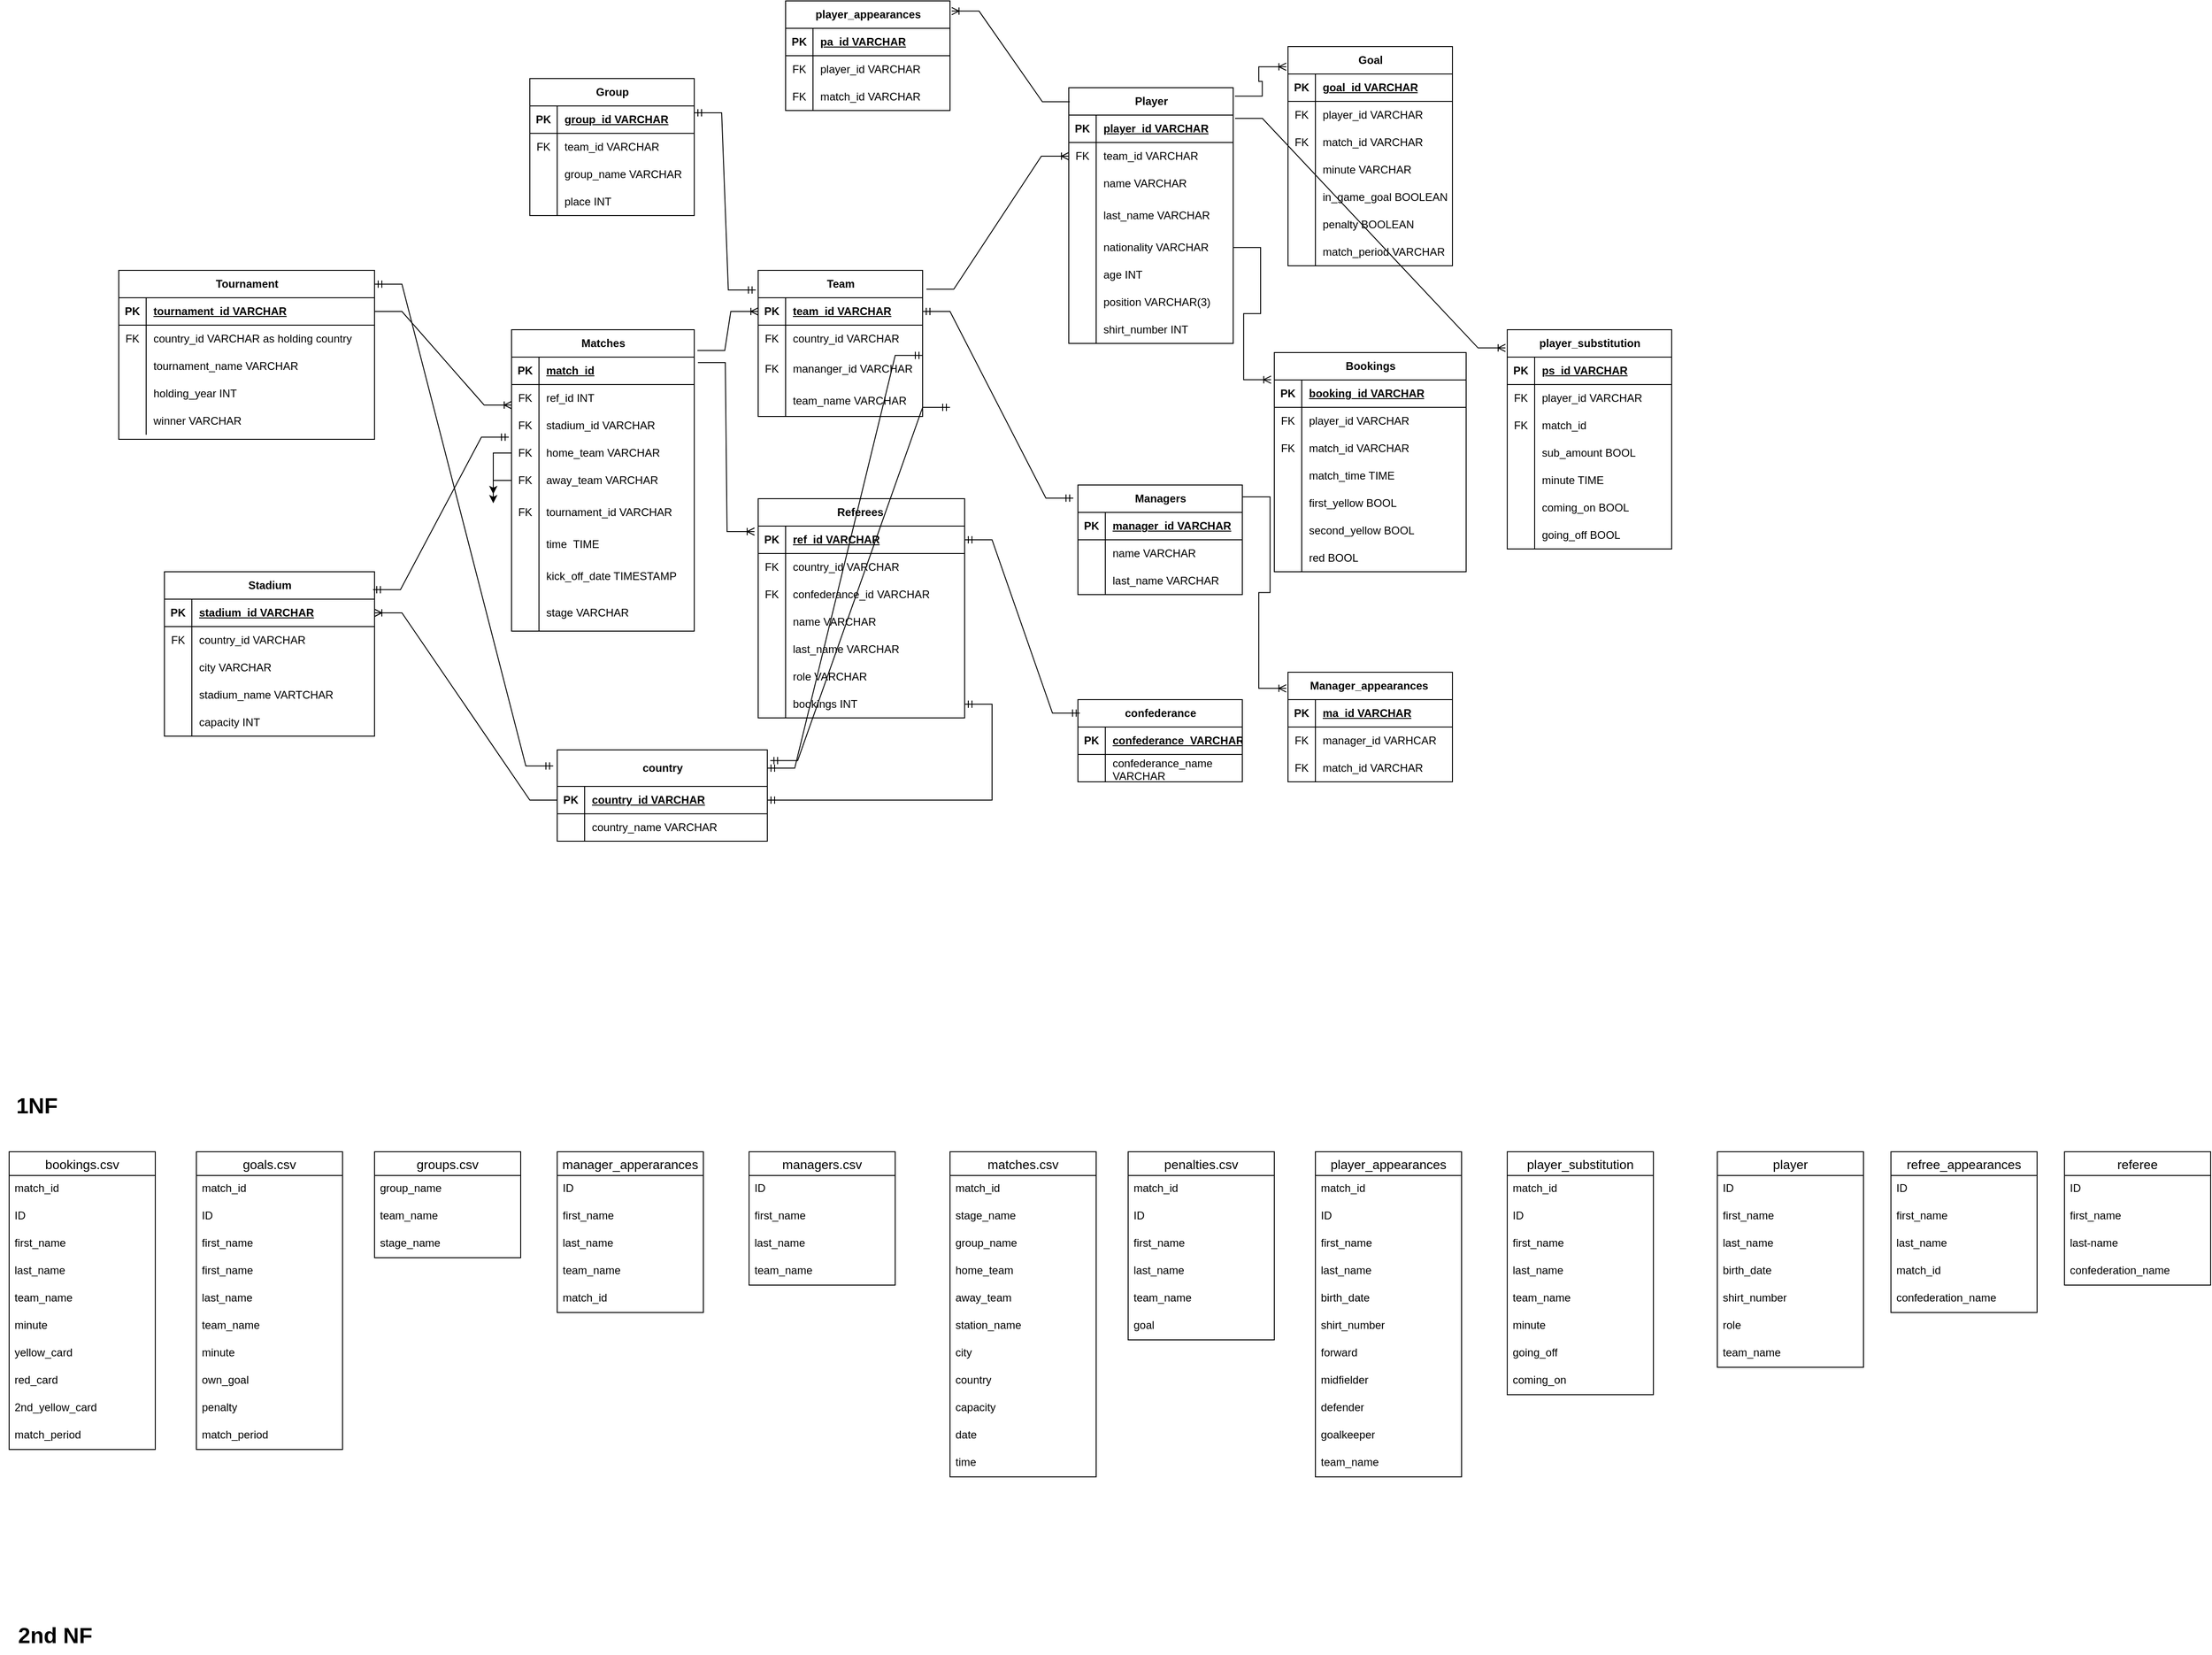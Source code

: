 <mxfile version="22.0.3" type="device">
  <diagram name="Страница — 1" id="yap0urNXLt1jHAJ4v-ZC">
    <mxGraphModel dx="2847" dy="2078" grid="1" gridSize="10" guides="1" tooltips="1" connect="1" arrows="1" fold="1" page="1" pageScale="1" pageWidth="827" pageHeight="1169" math="0" shadow="0">
      <root>
        <mxCell id="0" />
        <mxCell id="1" parent="0" />
        <mxCell id="tw71qrlP6FbY_RMwahkt-22" value="" style="shape=tableRow;horizontal=0;startSize=0;swimlaneHead=0;swimlaneBody=0;fillColor=none;collapsible=0;dropTarget=0;points=[[0,0.5],[1,0.5]];portConstraint=eastwest;top=0;left=0;right=0;bottom=0;" parent="1" vertex="1">
          <mxGeometry x="-120" y="-255" width="180" height="30" as="geometry" />
        </mxCell>
        <mxCell id="tw71qrlP6FbY_RMwahkt-23" value="" style="shape=partialRectangle;connectable=0;fillColor=none;top=0;left=0;bottom=0;right=0;editable=1;overflow=hidden;whiteSpace=wrap;html=1;" parent="tw71qrlP6FbY_RMwahkt-22" vertex="1">
          <mxGeometry width="30" height="30" as="geometry">
            <mxRectangle width="30" height="30" as="alternateBounds" />
          </mxGeometry>
        </mxCell>
        <mxCell id="tw71qrlP6FbY_RMwahkt-26" value="" style="shape=tableRow;horizontal=0;startSize=0;swimlaneHead=0;swimlaneBody=0;fillColor=none;collapsible=0;dropTarget=0;points=[[0,0.5],[1,0.5]];portConstraint=eastwest;top=0;left=0;right=0;bottom=0;" parent="1" vertex="1">
          <mxGeometry x="-120" y="-225" width="180" height="30" as="geometry" />
        </mxCell>
        <mxCell id="tw71qrlP6FbY_RMwahkt-27" value="" style="shape=partialRectangle;connectable=0;fillColor=none;top=0;left=0;bottom=0;right=0;editable=1;overflow=hidden;whiteSpace=wrap;html=1;" parent="tw71qrlP6FbY_RMwahkt-26" vertex="1">
          <mxGeometry width="30" height="30" as="geometry">
            <mxRectangle width="30" height="30" as="alternateBounds" />
          </mxGeometry>
        </mxCell>
        <mxCell id="tw71qrlP6FbY_RMwahkt-9" value="Player" style="shape=table;startSize=30;container=1;collapsible=1;childLayout=tableLayout;fixedRows=1;rowLines=0;fontStyle=1;align=center;resizeLast=1;html=1;" parent="1" vertex="1">
          <mxGeometry x="-450" y="-1055" width="180" height="280" as="geometry">
            <mxRectangle x="180" y="110" width="80" height="30" as="alternateBounds" />
          </mxGeometry>
        </mxCell>
        <mxCell id="tw71qrlP6FbY_RMwahkt-10" value="" style="shape=tableRow;horizontal=0;startSize=0;swimlaneHead=0;swimlaneBody=0;fillColor=none;collapsible=0;dropTarget=0;points=[[0,0.5],[1,0.5]];portConstraint=eastwest;top=0;left=0;right=0;bottom=1;" parent="tw71qrlP6FbY_RMwahkt-9" vertex="1">
          <mxGeometry y="30" width="180" height="30" as="geometry" />
        </mxCell>
        <mxCell id="tw71qrlP6FbY_RMwahkt-11" value="PK" style="shape=partialRectangle;connectable=0;fillColor=none;top=0;left=0;bottom=0;right=0;fontStyle=1;overflow=hidden;whiteSpace=wrap;html=1;" parent="tw71qrlP6FbY_RMwahkt-10" vertex="1">
          <mxGeometry width="30" height="30" as="geometry">
            <mxRectangle width="30" height="30" as="alternateBounds" />
          </mxGeometry>
        </mxCell>
        <mxCell id="tw71qrlP6FbY_RMwahkt-12" value="player_id VARCHAR" style="shape=partialRectangle;connectable=0;fillColor=none;top=0;left=0;bottom=0;right=0;align=left;spacingLeft=6;fontStyle=5;overflow=hidden;whiteSpace=wrap;html=1;" parent="tw71qrlP6FbY_RMwahkt-10" vertex="1">
          <mxGeometry x="30" width="150" height="30" as="geometry">
            <mxRectangle width="150" height="30" as="alternateBounds" />
          </mxGeometry>
        </mxCell>
        <mxCell id="tcac0phm8MSZBtcfQUqd-29" style="shape=tableRow;horizontal=0;startSize=0;swimlaneHead=0;swimlaneBody=0;fillColor=none;collapsible=0;dropTarget=0;points=[[0,0.5],[1,0.5]];portConstraint=eastwest;top=0;left=0;right=0;bottom=0;" parent="tw71qrlP6FbY_RMwahkt-9" vertex="1">
          <mxGeometry y="60" width="180" height="30" as="geometry" />
        </mxCell>
        <mxCell id="tcac0phm8MSZBtcfQUqd-30" value="FK" style="shape=partialRectangle;connectable=0;fillColor=none;top=0;left=0;bottom=0;right=0;editable=1;overflow=hidden;whiteSpace=wrap;html=1;" parent="tcac0phm8MSZBtcfQUqd-29" vertex="1">
          <mxGeometry width="30" height="30" as="geometry">
            <mxRectangle width="30" height="30" as="alternateBounds" />
          </mxGeometry>
        </mxCell>
        <mxCell id="tcac0phm8MSZBtcfQUqd-31" value="team_id VARCHAR" style="shape=partialRectangle;connectable=0;fillColor=none;top=0;left=0;bottom=0;right=0;align=left;spacingLeft=6;overflow=hidden;whiteSpace=wrap;html=1;" parent="tcac0phm8MSZBtcfQUqd-29" vertex="1">
          <mxGeometry x="30" width="150" height="30" as="geometry">
            <mxRectangle width="150" height="30" as="alternateBounds" />
          </mxGeometry>
        </mxCell>
        <mxCell id="tw71qrlP6FbY_RMwahkt-13" value="" style="shape=tableRow;horizontal=0;startSize=0;swimlaneHead=0;swimlaneBody=0;fillColor=none;collapsible=0;dropTarget=0;points=[[0,0.5],[1,0.5]];portConstraint=eastwest;top=0;left=0;right=0;bottom=0;" parent="tw71qrlP6FbY_RMwahkt-9" vertex="1">
          <mxGeometry y="90" width="180" height="30" as="geometry" />
        </mxCell>
        <mxCell id="tw71qrlP6FbY_RMwahkt-14" value="" style="shape=partialRectangle;connectable=0;fillColor=none;top=0;left=0;bottom=0;right=0;editable=1;overflow=hidden;whiteSpace=wrap;html=1;" parent="tw71qrlP6FbY_RMwahkt-13" vertex="1">
          <mxGeometry width="30" height="30" as="geometry">
            <mxRectangle width="30" height="30" as="alternateBounds" />
          </mxGeometry>
        </mxCell>
        <mxCell id="tw71qrlP6FbY_RMwahkt-15" value="name VARCHAR" style="shape=partialRectangle;connectable=0;fillColor=none;top=0;left=0;bottom=0;right=0;align=left;spacingLeft=6;overflow=hidden;whiteSpace=wrap;html=1;" parent="tw71qrlP6FbY_RMwahkt-13" vertex="1">
          <mxGeometry x="30" width="150" height="30" as="geometry">
            <mxRectangle width="150" height="30" as="alternateBounds" />
          </mxGeometry>
        </mxCell>
        <mxCell id="tw71qrlP6FbY_RMwahkt-16" value="" style="shape=tableRow;horizontal=0;startSize=0;swimlaneHead=0;swimlaneBody=0;fillColor=none;collapsible=0;dropTarget=0;points=[[0,0.5],[1,0.5]];portConstraint=eastwest;top=0;left=0;right=0;bottom=0;" parent="tw71qrlP6FbY_RMwahkt-9" vertex="1">
          <mxGeometry y="120" width="180" height="40" as="geometry" />
        </mxCell>
        <mxCell id="tw71qrlP6FbY_RMwahkt-17" value="" style="shape=partialRectangle;connectable=0;fillColor=none;top=0;left=0;bottom=0;right=0;editable=1;overflow=hidden;whiteSpace=wrap;html=1;" parent="tw71qrlP6FbY_RMwahkt-16" vertex="1">
          <mxGeometry width="30" height="40" as="geometry">
            <mxRectangle width="30" height="40" as="alternateBounds" />
          </mxGeometry>
        </mxCell>
        <mxCell id="tw71qrlP6FbY_RMwahkt-18" value="last_name VARCHAR" style="shape=partialRectangle;connectable=0;fillColor=none;top=0;left=0;bottom=0;right=0;align=left;spacingLeft=6;overflow=hidden;whiteSpace=wrap;html=1;" parent="tw71qrlP6FbY_RMwahkt-16" vertex="1">
          <mxGeometry x="30" width="150" height="40" as="geometry">
            <mxRectangle width="150" height="40" as="alternateBounds" />
          </mxGeometry>
        </mxCell>
        <mxCell id="tw71qrlP6FbY_RMwahkt-51" style="shape=tableRow;horizontal=0;startSize=0;swimlaneHead=0;swimlaneBody=0;fillColor=none;collapsible=0;dropTarget=0;points=[[0,0.5],[1,0.5]];portConstraint=eastwest;top=0;left=0;right=0;bottom=0;" parent="tw71qrlP6FbY_RMwahkt-9" vertex="1">
          <mxGeometry y="160" width="180" height="30" as="geometry" />
        </mxCell>
        <mxCell id="tw71qrlP6FbY_RMwahkt-52" style="shape=partialRectangle;connectable=0;fillColor=none;top=0;left=0;bottom=0;right=0;editable=1;overflow=hidden;whiteSpace=wrap;html=1;" parent="tw71qrlP6FbY_RMwahkt-51" vertex="1">
          <mxGeometry width="30" height="30" as="geometry">
            <mxRectangle width="30" height="30" as="alternateBounds" />
          </mxGeometry>
        </mxCell>
        <mxCell id="tw71qrlP6FbY_RMwahkt-53" value="nationality VARCHAR" style="shape=partialRectangle;connectable=0;fillColor=none;top=0;left=0;bottom=0;right=0;align=left;spacingLeft=6;overflow=hidden;whiteSpace=wrap;html=1;" parent="tw71qrlP6FbY_RMwahkt-51" vertex="1">
          <mxGeometry x="30" width="150" height="30" as="geometry">
            <mxRectangle width="150" height="30" as="alternateBounds" />
          </mxGeometry>
        </mxCell>
        <mxCell id="tw71qrlP6FbY_RMwahkt-54" style="shape=tableRow;horizontal=0;startSize=0;swimlaneHead=0;swimlaneBody=0;fillColor=none;collapsible=0;dropTarget=0;points=[[0,0.5],[1,0.5]];portConstraint=eastwest;top=0;left=0;right=0;bottom=0;" parent="tw71qrlP6FbY_RMwahkt-9" vertex="1">
          <mxGeometry y="190" width="180" height="30" as="geometry" />
        </mxCell>
        <mxCell id="tw71qrlP6FbY_RMwahkt-55" style="shape=partialRectangle;connectable=0;fillColor=none;top=0;left=0;bottom=0;right=0;editable=1;overflow=hidden;whiteSpace=wrap;html=1;" parent="tw71qrlP6FbY_RMwahkt-54" vertex="1">
          <mxGeometry width="30" height="30" as="geometry">
            <mxRectangle width="30" height="30" as="alternateBounds" />
          </mxGeometry>
        </mxCell>
        <mxCell id="tw71qrlP6FbY_RMwahkt-56" value="age INT" style="shape=partialRectangle;connectable=0;fillColor=none;top=0;left=0;bottom=0;right=0;align=left;spacingLeft=6;overflow=hidden;whiteSpace=wrap;html=1;" parent="tw71qrlP6FbY_RMwahkt-54" vertex="1">
          <mxGeometry x="30" width="150" height="30" as="geometry">
            <mxRectangle width="150" height="30" as="alternateBounds" />
          </mxGeometry>
        </mxCell>
        <mxCell id="tw71qrlP6FbY_RMwahkt-57" style="shape=tableRow;horizontal=0;startSize=0;swimlaneHead=0;swimlaneBody=0;fillColor=none;collapsible=0;dropTarget=0;points=[[0,0.5],[1,0.5]];portConstraint=eastwest;top=0;left=0;right=0;bottom=0;" parent="tw71qrlP6FbY_RMwahkt-9" vertex="1">
          <mxGeometry y="220" width="180" height="30" as="geometry" />
        </mxCell>
        <mxCell id="tw71qrlP6FbY_RMwahkt-58" style="shape=partialRectangle;connectable=0;fillColor=none;top=0;left=0;bottom=0;right=0;editable=1;overflow=hidden;whiteSpace=wrap;html=1;" parent="tw71qrlP6FbY_RMwahkt-57" vertex="1">
          <mxGeometry width="30" height="30" as="geometry">
            <mxRectangle width="30" height="30" as="alternateBounds" />
          </mxGeometry>
        </mxCell>
        <mxCell id="tw71qrlP6FbY_RMwahkt-59" value="position VARCHAR(3)" style="shape=partialRectangle;connectable=0;fillColor=none;top=0;left=0;bottom=0;right=0;align=left;spacingLeft=6;overflow=hidden;whiteSpace=wrap;html=1;" parent="tw71qrlP6FbY_RMwahkt-57" vertex="1">
          <mxGeometry x="30" width="150" height="30" as="geometry">
            <mxRectangle width="150" height="30" as="alternateBounds" />
          </mxGeometry>
        </mxCell>
        <mxCell id="640r0QTQVI8oO9oYqSy1-58" style="shape=tableRow;horizontal=0;startSize=0;swimlaneHead=0;swimlaneBody=0;fillColor=none;collapsible=0;dropTarget=0;points=[[0,0.5],[1,0.5]];portConstraint=eastwest;top=0;left=0;right=0;bottom=0;" parent="tw71qrlP6FbY_RMwahkt-9" vertex="1">
          <mxGeometry y="250" width="180" height="30" as="geometry" />
        </mxCell>
        <mxCell id="640r0QTQVI8oO9oYqSy1-59" style="shape=partialRectangle;connectable=0;fillColor=none;top=0;left=0;bottom=0;right=0;editable=1;overflow=hidden;whiteSpace=wrap;html=1;" parent="640r0QTQVI8oO9oYqSy1-58" vertex="1">
          <mxGeometry width="30" height="30" as="geometry">
            <mxRectangle width="30" height="30" as="alternateBounds" />
          </mxGeometry>
        </mxCell>
        <mxCell id="640r0QTQVI8oO9oYqSy1-60" value="shirt_number INT" style="shape=partialRectangle;connectable=0;fillColor=none;top=0;left=0;bottom=0;right=0;align=left;spacingLeft=6;overflow=hidden;whiteSpace=wrap;html=1;" parent="640r0QTQVI8oO9oYqSy1-58" vertex="1">
          <mxGeometry x="30" width="150" height="30" as="geometry">
            <mxRectangle width="150" height="30" as="alternateBounds" />
          </mxGeometry>
        </mxCell>
        <mxCell id="tw71qrlP6FbY_RMwahkt-48" value="" style="shape=tableRow;horizontal=0;startSize=0;swimlaneHead=0;swimlaneBody=0;fillColor=none;collapsible=0;dropTarget=0;points=[[0,0.5],[1,0.5]];portConstraint=eastwest;top=0;left=0;right=0;bottom=0;" parent="1" vertex="1">
          <mxGeometry x="20" y="-195" width="180" height="40" as="geometry" />
        </mxCell>
        <mxCell id="tw71qrlP6FbY_RMwahkt-49" value="" style="shape=partialRectangle;connectable=0;fillColor=none;top=0;left=0;bottom=0;right=0;editable=1;overflow=hidden;whiteSpace=wrap;html=1;" parent="tw71qrlP6FbY_RMwahkt-48" vertex="1">
          <mxGeometry width="30" height="40" as="geometry">
            <mxRectangle width="30" height="40" as="alternateBounds" />
          </mxGeometry>
        </mxCell>
        <mxCell id="tcac0phm8MSZBtcfQUqd-1" value="Referees&amp;nbsp;" style="shape=table;startSize=30;container=1;collapsible=1;childLayout=tableLayout;fixedRows=1;rowLines=0;fontStyle=1;align=center;resizeLast=1;html=1;" parent="1" vertex="1">
          <mxGeometry x="-790" y="-605" width="226" height="240" as="geometry" />
        </mxCell>
        <mxCell id="tcac0phm8MSZBtcfQUqd-2" value="" style="shape=tableRow;horizontal=0;startSize=0;swimlaneHead=0;swimlaneBody=0;fillColor=none;collapsible=0;dropTarget=0;points=[[0,0.5],[1,0.5]];portConstraint=eastwest;top=0;left=0;right=0;bottom=1;" parent="tcac0phm8MSZBtcfQUqd-1" vertex="1">
          <mxGeometry y="30" width="226" height="30" as="geometry" />
        </mxCell>
        <mxCell id="tcac0phm8MSZBtcfQUqd-3" value="PK" style="shape=partialRectangle;connectable=0;fillColor=none;top=0;left=0;bottom=0;right=0;fontStyle=1;overflow=hidden;whiteSpace=wrap;html=1;" parent="tcac0phm8MSZBtcfQUqd-2" vertex="1">
          <mxGeometry width="30" height="30" as="geometry">
            <mxRectangle width="30" height="30" as="alternateBounds" />
          </mxGeometry>
        </mxCell>
        <mxCell id="tcac0phm8MSZBtcfQUqd-4" value="ref_id VARCHAR" style="shape=partialRectangle;connectable=0;fillColor=none;top=0;left=0;bottom=0;right=0;align=left;spacingLeft=6;fontStyle=5;overflow=hidden;whiteSpace=wrap;html=1;resizeHeight=1;rowspan=1;" parent="tcac0phm8MSZBtcfQUqd-2" vertex="1">
          <mxGeometry x="30" width="196" height="30" as="geometry">
            <mxRectangle width="196" height="30" as="alternateBounds" />
          </mxGeometry>
        </mxCell>
        <mxCell id="tcac0phm8MSZBtcfQUqd-8" value="" style="shape=tableRow;horizontal=0;startSize=0;swimlaneHead=0;swimlaneBody=0;fillColor=none;collapsible=0;dropTarget=0;points=[[0,0.5],[1,0.5]];portConstraint=eastwest;top=0;left=0;right=0;bottom=0;" parent="tcac0phm8MSZBtcfQUqd-1" vertex="1">
          <mxGeometry y="60" width="226" height="30" as="geometry" />
        </mxCell>
        <mxCell id="tcac0phm8MSZBtcfQUqd-9" value="FK" style="shape=partialRectangle;connectable=0;fillColor=none;top=0;left=0;bottom=0;right=0;editable=1;overflow=hidden;whiteSpace=wrap;html=1;" parent="tcac0phm8MSZBtcfQUqd-8" vertex="1">
          <mxGeometry width="30" height="30" as="geometry">
            <mxRectangle width="30" height="30" as="alternateBounds" />
          </mxGeometry>
        </mxCell>
        <mxCell id="tcac0phm8MSZBtcfQUqd-10" value="country_id VARCHAR" style="shape=partialRectangle;connectable=0;fillColor=none;top=0;left=0;bottom=0;right=0;align=left;spacingLeft=6;overflow=hidden;whiteSpace=wrap;html=1;" parent="tcac0phm8MSZBtcfQUqd-8" vertex="1">
          <mxGeometry x="30" width="196" height="30" as="geometry">
            <mxRectangle width="196" height="30" as="alternateBounds" />
          </mxGeometry>
        </mxCell>
        <mxCell id="quBaAJD24Fp4rqeRkiPr-286" style="shape=tableRow;horizontal=0;startSize=0;swimlaneHead=0;swimlaneBody=0;fillColor=none;collapsible=0;dropTarget=0;points=[[0,0.5],[1,0.5]];portConstraint=eastwest;top=0;left=0;right=0;bottom=0;" vertex="1" parent="tcac0phm8MSZBtcfQUqd-1">
          <mxGeometry y="90" width="226" height="30" as="geometry" />
        </mxCell>
        <mxCell id="quBaAJD24Fp4rqeRkiPr-287" value="FK" style="shape=partialRectangle;connectable=0;fillColor=none;top=0;left=0;bottom=0;right=0;editable=1;overflow=hidden;whiteSpace=wrap;html=1;" vertex="1" parent="quBaAJD24Fp4rqeRkiPr-286">
          <mxGeometry width="30" height="30" as="geometry">
            <mxRectangle width="30" height="30" as="alternateBounds" />
          </mxGeometry>
        </mxCell>
        <mxCell id="quBaAJD24Fp4rqeRkiPr-288" value="confederance_id VARCHAR" style="shape=partialRectangle;connectable=0;fillColor=none;top=0;left=0;bottom=0;right=0;align=left;spacingLeft=6;overflow=hidden;whiteSpace=wrap;html=1;" vertex="1" parent="quBaAJD24Fp4rqeRkiPr-286">
          <mxGeometry x="30" width="196" height="30" as="geometry">
            <mxRectangle width="196" height="30" as="alternateBounds" />
          </mxGeometry>
        </mxCell>
        <mxCell id="tcac0phm8MSZBtcfQUqd-11" value="" style="shape=tableRow;horizontal=0;startSize=0;swimlaneHead=0;swimlaneBody=0;fillColor=none;collapsible=0;dropTarget=0;points=[[0,0.5],[1,0.5]];portConstraint=eastwest;top=0;left=0;right=0;bottom=0;" parent="tcac0phm8MSZBtcfQUqd-1" vertex="1">
          <mxGeometry y="120" width="226" height="30" as="geometry" />
        </mxCell>
        <mxCell id="tcac0phm8MSZBtcfQUqd-12" value="" style="shape=partialRectangle;connectable=0;fillColor=none;top=0;left=0;bottom=0;right=0;editable=1;overflow=hidden;whiteSpace=wrap;html=1;" parent="tcac0phm8MSZBtcfQUqd-11" vertex="1">
          <mxGeometry width="30" height="30" as="geometry">
            <mxRectangle width="30" height="30" as="alternateBounds" />
          </mxGeometry>
        </mxCell>
        <mxCell id="tcac0phm8MSZBtcfQUqd-13" value="name VARCHAR" style="shape=partialRectangle;connectable=0;fillColor=none;top=0;left=0;bottom=0;right=0;align=left;spacingLeft=6;overflow=hidden;whiteSpace=wrap;html=1;" parent="tcac0phm8MSZBtcfQUqd-11" vertex="1">
          <mxGeometry x="30" width="196" height="30" as="geometry">
            <mxRectangle width="196" height="30" as="alternateBounds" />
          </mxGeometry>
        </mxCell>
        <mxCell id="tcac0phm8MSZBtcfQUqd-20" style="shape=tableRow;horizontal=0;startSize=0;swimlaneHead=0;swimlaneBody=0;fillColor=none;collapsible=0;dropTarget=0;points=[[0,0.5],[1,0.5]];portConstraint=eastwest;top=0;left=0;right=0;bottom=0;" parent="tcac0phm8MSZBtcfQUqd-1" vertex="1">
          <mxGeometry y="150" width="226" height="30" as="geometry" />
        </mxCell>
        <mxCell id="tcac0phm8MSZBtcfQUqd-21" style="shape=partialRectangle;connectable=0;fillColor=none;top=0;left=0;bottom=0;right=0;editable=1;overflow=hidden;whiteSpace=wrap;html=1;" parent="tcac0phm8MSZBtcfQUqd-20" vertex="1">
          <mxGeometry width="30" height="30" as="geometry">
            <mxRectangle width="30" height="30" as="alternateBounds" />
          </mxGeometry>
        </mxCell>
        <mxCell id="tcac0phm8MSZBtcfQUqd-22" value="last_name VARCHAR" style="shape=partialRectangle;connectable=0;fillColor=none;top=0;left=0;bottom=0;right=0;align=left;spacingLeft=6;overflow=hidden;whiteSpace=wrap;html=1;" parent="tcac0phm8MSZBtcfQUqd-20" vertex="1">
          <mxGeometry x="30" width="196" height="30" as="geometry">
            <mxRectangle width="196" height="30" as="alternateBounds" />
          </mxGeometry>
        </mxCell>
        <mxCell id="tcac0phm8MSZBtcfQUqd-23" style="shape=tableRow;horizontal=0;startSize=0;swimlaneHead=0;swimlaneBody=0;fillColor=none;collapsible=0;dropTarget=0;points=[[0,0.5],[1,0.5]];portConstraint=eastwest;top=0;left=0;right=0;bottom=0;" parent="tcac0phm8MSZBtcfQUqd-1" vertex="1">
          <mxGeometry y="180" width="226" height="30" as="geometry" />
        </mxCell>
        <mxCell id="tcac0phm8MSZBtcfQUqd-24" style="shape=partialRectangle;connectable=0;fillColor=none;top=0;left=0;bottom=0;right=0;editable=1;overflow=hidden;whiteSpace=wrap;html=1;" parent="tcac0phm8MSZBtcfQUqd-23" vertex="1">
          <mxGeometry width="30" height="30" as="geometry">
            <mxRectangle width="30" height="30" as="alternateBounds" />
          </mxGeometry>
        </mxCell>
        <mxCell id="tcac0phm8MSZBtcfQUqd-25" value="role VARCHAR" style="shape=partialRectangle;connectable=0;fillColor=none;top=0;left=0;bottom=0;right=0;align=left;spacingLeft=6;overflow=hidden;whiteSpace=wrap;html=1;" parent="tcac0phm8MSZBtcfQUqd-23" vertex="1">
          <mxGeometry x="30" width="196" height="30" as="geometry">
            <mxRectangle width="196" height="30" as="alternateBounds" />
          </mxGeometry>
        </mxCell>
        <mxCell id="tcac0phm8MSZBtcfQUqd-26" style="shape=tableRow;horizontal=0;startSize=0;swimlaneHead=0;swimlaneBody=0;fillColor=none;collapsible=0;dropTarget=0;points=[[0,0.5],[1,0.5]];portConstraint=eastwest;top=0;left=0;right=0;bottom=0;" parent="tcac0phm8MSZBtcfQUqd-1" vertex="1">
          <mxGeometry y="210" width="226" height="30" as="geometry" />
        </mxCell>
        <mxCell id="tcac0phm8MSZBtcfQUqd-27" style="shape=partialRectangle;connectable=0;fillColor=none;top=0;left=0;bottom=0;right=0;editable=1;overflow=hidden;whiteSpace=wrap;html=1;" parent="tcac0phm8MSZBtcfQUqd-26" vertex="1">
          <mxGeometry width="30" height="30" as="geometry">
            <mxRectangle width="30" height="30" as="alternateBounds" />
          </mxGeometry>
        </mxCell>
        <mxCell id="tcac0phm8MSZBtcfQUqd-28" value="bookings INT" style="shape=partialRectangle;connectable=0;fillColor=none;top=0;left=0;bottom=0;right=0;align=left;spacingLeft=6;overflow=hidden;whiteSpace=wrap;html=1;" parent="tcac0phm8MSZBtcfQUqd-26" vertex="1">
          <mxGeometry x="30" width="196" height="30" as="geometry">
            <mxRectangle width="196" height="30" as="alternateBounds" />
          </mxGeometry>
        </mxCell>
        <mxCell id="tcac0phm8MSZBtcfQUqd-32" value="Managers" style="shape=table;startSize=30;container=1;collapsible=1;childLayout=tableLayout;fixedRows=1;rowLines=0;fontStyle=1;align=center;resizeLast=1;html=1;" parent="1" vertex="1">
          <mxGeometry x="-440" y="-620" width="180" height="120" as="geometry" />
        </mxCell>
        <mxCell id="tcac0phm8MSZBtcfQUqd-33" value="" style="shape=tableRow;horizontal=0;startSize=0;swimlaneHead=0;swimlaneBody=0;fillColor=none;collapsible=0;dropTarget=0;points=[[0,0.5],[1,0.5]];portConstraint=eastwest;top=0;left=0;right=0;bottom=1;" parent="tcac0phm8MSZBtcfQUqd-32" vertex="1">
          <mxGeometry y="30" width="180" height="30" as="geometry" />
        </mxCell>
        <mxCell id="tcac0phm8MSZBtcfQUqd-34" value="PK" style="shape=partialRectangle;connectable=0;fillColor=none;top=0;left=0;bottom=0;right=0;fontStyle=1;overflow=hidden;whiteSpace=wrap;html=1;" parent="tcac0phm8MSZBtcfQUqd-33" vertex="1">
          <mxGeometry width="30" height="30" as="geometry">
            <mxRectangle width="30" height="30" as="alternateBounds" />
          </mxGeometry>
        </mxCell>
        <mxCell id="tcac0phm8MSZBtcfQUqd-35" value="manager_id VARCHAR" style="shape=partialRectangle;connectable=0;fillColor=none;top=0;left=0;bottom=0;right=0;align=left;spacingLeft=6;fontStyle=5;overflow=hidden;whiteSpace=wrap;html=1;" parent="tcac0phm8MSZBtcfQUqd-33" vertex="1">
          <mxGeometry x="30" width="150" height="30" as="geometry">
            <mxRectangle width="150" height="30" as="alternateBounds" />
          </mxGeometry>
        </mxCell>
        <mxCell id="tcac0phm8MSZBtcfQUqd-42" value="" style="shape=tableRow;horizontal=0;startSize=0;swimlaneHead=0;swimlaneBody=0;fillColor=none;collapsible=0;dropTarget=0;points=[[0,0.5],[1,0.5]];portConstraint=eastwest;top=0;left=0;right=0;bottom=0;" parent="tcac0phm8MSZBtcfQUqd-32" vertex="1">
          <mxGeometry y="60" width="180" height="30" as="geometry" />
        </mxCell>
        <mxCell id="tcac0phm8MSZBtcfQUqd-43" value="" style="shape=partialRectangle;connectable=0;fillColor=none;top=0;left=0;bottom=0;right=0;editable=1;overflow=hidden;whiteSpace=wrap;html=1;" parent="tcac0phm8MSZBtcfQUqd-42" vertex="1">
          <mxGeometry width="30" height="30" as="geometry">
            <mxRectangle width="30" height="30" as="alternateBounds" />
          </mxGeometry>
        </mxCell>
        <mxCell id="tcac0phm8MSZBtcfQUqd-44" value="name VARCHAR" style="shape=partialRectangle;connectable=0;fillColor=none;top=0;left=0;bottom=0;right=0;align=left;spacingLeft=6;overflow=hidden;whiteSpace=wrap;html=1;" parent="tcac0phm8MSZBtcfQUqd-42" vertex="1">
          <mxGeometry x="30" width="150" height="30" as="geometry">
            <mxRectangle width="150" height="30" as="alternateBounds" />
          </mxGeometry>
        </mxCell>
        <mxCell id="tcac0phm8MSZBtcfQUqd-45" style="shape=tableRow;horizontal=0;startSize=0;swimlaneHead=0;swimlaneBody=0;fillColor=none;collapsible=0;dropTarget=0;points=[[0,0.5],[1,0.5]];portConstraint=eastwest;top=0;left=0;right=0;bottom=0;" parent="tcac0phm8MSZBtcfQUqd-32" vertex="1">
          <mxGeometry y="90" width="180" height="30" as="geometry" />
        </mxCell>
        <mxCell id="tcac0phm8MSZBtcfQUqd-46" style="shape=partialRectangle;connectable=0;fillColor=none;top=0;left=0;bottom=0;right=0;editable=1;overflow=hidden;whiteSpace=wrap;html=1;" parent="tcac0phm8MSZBtcfQUqd-45" vertex="1">
          <mxGeometry width="30" height="30" as="geometry">
            <mxRectangle width="30" height="30" as="alternateBounds" />
          </mxGeometry>
        </mxCell>
        <mxCell id="tcac0phm8MSZBtcfQUqd-47" value="last_name VARCHAR" style="shape=partialRectangle;connectable=0;fillColor=none;top=0;left=0;bottom=0;right=0;align=left;spacingLeft=6;overflow=hidden;whiteSpace=wrap;html=1;" parent="tcac0phm8MSZBtcfQUqd-45" vertex="1">
          <mxGeometry x="30" width="150" height="30" as="geometry">
            <mxRectangle width="150" height="30" as="alternateBounds" />
          </mxGeometry>
        </mxCell>
        <mxCell id="oHDS5UA7MFHZ1PO_pb4k-5" value="Team" style="shape=table;startSize=30;container=1;collapsible=1;childLayout=tableLayout;fixedRows=1;rowLines=0;fontStyle=1;align=center;resizeLast=1;html=1;" parent="1" vertex="1">
          <mxGeometry x="-790" y="-855" width="180" height="160" as="geometry" />
        </mxCell>
        <mxCell id="oHDS5UA7MFHZ1PO_pb4k-6" value="" style="shape=tableRow;horizontal=0;startSize=0;swimlaneHead=0;swimlaneBody=0;fillColor=none;collapsible=0;dropTarget=0;points=[[0,0.5],[1,0.5]];portConstraint=eastwest;top=0;left=0;right=0;bottom=1;" parent="oHDS5UA7MFHZ1PO_pb4k-5" vertex="1">
          <mxGeometry y="30" width="180" height="30" as="geometry" />
        </mxCell>
        <mxCell id="oHDS5UA7MFHZ1PO_pb4k-7" value="PK" style="shape=partialRectangle;connectable=0;fillColor=none;top=0;left=0;bottom=0;right=0;fontStyle=1;overflow=hidden;whiteSpace=wrap;html=1;" parent="oHDS5UA7MFHZ1PO_pb4k-6" vertex="1">
          <mxGeometry width="30" height="30" as="geometry">
            <mxRectangle width="30" height="30" as="alternateBounds" />
          </mxGeometry>
        </mxCell>
        <mxCell id="oHDS5UA7MFHZ1PO_pb4k-8" value="team_id VARCHAR" style="shape=partialRectangle;connectable=0;fillColor=none;top=0;left=0;bottom=0;right=0;align=left;spacingLeft=6;fontStyle=5;overflow=hidden;whiteSpace=wrap;html=1;" parent="oHDS5UA7MFHZ1PO_pb4k-6" vertex="1">
          <mxGeometry x="30" width="150" height="30" as="geometry">
            <mxRectangle width="150" height="30" as="alternateBounds" />
          </mxGeometry>
        </mxCell>
        <mxCell id="oHDS5UA7MFHZ1PO_pb4k-9" value="" style="shape=tableRow;horizontal=0;startSize=0;swimlaneHead=0;swimlaneBody=0;fillColor=none;collapsible=0;dropTarget=0;points=[[0,0.5],[1,0.5]];portConstraint=eastwest;top=0;left=0;right=0;bottom=0;" parent="oHDS5UA7MFHZ1PO_pb4k-5" vertex="1">
          <mxGeometry y="60" width="180" height="30" as="geometry" />
        </mxCell>
        <mxCell id="oHDS5UA7MFHZ1PO_pb4k-10" value="FK" style="shape=partialRectangle;connectable=0;fillColor=none;top=0;left=0;bottom=0;right=0;editable=1;overflow=hidden;whiteSpace=wrap;html=1;" parent="oHDS5UA7MFHZ1PO_pb4k-9" vertex="1">
          <mxGeometry width="30" height="30" as="geometry">
            <mxRectangle width="30" height="30" as="alternateBounds" />
          </mxGeometry>
        </mxCell>
        <mxCell id="oHDS5UA7MFHZ1PO_pb4k-11" value="country_id VARCHAR" style="shape=partialRectangle;connectable=0;fillColor=none;top=0;left=0;bottom=0;right=0;align=left;spacingLeft=6;overflow=hidden;whiteSpace=wrap;html=1;" parent="oHDS5UA7MFHZ1PO_pb4k-9" vertex="1">
          <mxGeometry x="30" width="150" height="30" as="geometry">
            <mxRectangle width="150" height="30" as="alternateBounds" />
          </mxGeometry>
        </mxCell>
        <mxCell id="oHDS5UA7MFHZ1PO_pb4k-12" value="" style="shape=tableRow;horizontal=0;startSize=0;swimlaneHead=0;swimlaneBody=0;fillColor=none;collapsible=0;dropTarget=0;points=[[0,0.5],[1,0.5]];portConstraint=eastwest;top=0;left=0;right=0;bottom=0;" parent="oHDS5UA7MFHZ1PO_pb4k-5" vertex="1">
          <mxGeometry y="90" width="180" height="35" as="geometry" />
        </mxCell>
        <mxCell id="oHDS5UA7MFHZ1PO_pb4k-13" value="FK" style="shape=partialRectangle;connectable=0;fillColor=none;top=0;left=0;bottom=0;right=0;editable=1;overflow=hidden;whiteSpace=wrap;html=1;" parent="oHDS5UA7MFHZ1PO_pb4k-12" vertex="1">
          <mxGeometry width="30" height="35" as="geometry">
            <mxRectangle width="30" height="35" as="alternateBounds" />
          </mxGeometry>
        </mxCell>
        <mxCell id="oHDS5UA7MFHZ1PO_pb4k-14" value="mananger_id VARCHAR" style="shape=partialRectangle;connectable=0;fillColor=none;top=0;left=0;bottom=0;right=0;align=left;spacingLeft=6;overflow=hidden;whiteSpace=wrap;html=1;" parent="oHDS5UA7MFHZ1PO_pb4k-12" vertex="1">
          <mxGeometry x="30" width="150" height="35" as="geometry">
            <mxRectangle width="150" height="35" as="alternateBounds" />
          </mxGeometry>
        </mxCell>
        <mxCell id="quBaAJD24Fp4rqeRkiPr-318" style="shape=tableRow;horizontal=0;startSize=0;swimlaneHead=0;swimlaneBody=0;fillColor=none;collapsible=0;dropTarget=0;points=[[0,0.5],[1,0.5]];portConstraint=eastwest;top=0;left=0;right=0;bottom=0;" vertex="1" parent="oHDS5UA7MFHZ1PO_pb4k-5">
          <mxGeometry y="125" width="180" height="35" as="geometry" />
        </mxCell>
        <mxCell id="quBaAJD24Fp4rqeRkiPr-319" style="shape=partialRectangle;connectable=0;fillColor=none;top=0;left=0;bottom=0;right=0;editable=1;overflow=hidden;whiteSpace=wrap;html=1;" vertex="1" parent="quBaAJD24Fp4rqeRkiPr-318">
          <mxGeometry width="30" height="35" as="geometry">
            <mxRectangle width="30" height="35" as="alternateBounds" />
          </mxGeometry>
        </mxCell>
        <mxCell id="quBaAJD24Fp4rqeRkiPr-320" value="team_name VARCHAR" style="shape=partialRectangle;connectable=0;fillColor=none;top=0;left=0;bottom=0;right=0;align=left;spacingLeft=6;overflow=hidden;whiteSpace=wrap;html=1;" vertex="1" parent="quBaAJD24Fp4rqeRkiPr-318">
          <mxGeometry x="30" width="150" height="35" as="geometry">
            <mxRectangle width="150" height="35" as="alternateBounds" />
          </mxGeometry>
        </mxCell>
        <mxCell id="oHDS5UA7MFHZ1PO_pb4k-18" value="Group" style="shape=table;startSize=30;container=1;collapsible=1;childLayout=tableLayout;fixedRows=1;rowLines=0;fontStyle=1;align=center;resizeLast=1;html=1;" parent="1" vertex="1">
          <mxGeometry x="-1040" y="-1065" width="180" height="150" as="geometry" />
        </mxCell>
        <mxCell id="oHDS5UA7MFHZ1PO_pb4k-19" value="" style="shape=tableRow;horizontal=0;startSize=0;swimlaneHead=0;swimlaneBody=0;fillColor=none;collapsible=0;dropTarget=0;points=[[0,0.5],[1,0.5]];portConstraint=eastwest;top=0;left=0;right=0;bottom=1;" parent="oHDS5UA7MFHZ1PO_pb4k-18" vertex="1">
          <mxGeometry y="30" width="180" height="30" as="geometry" />
        </mxCell>
        <mxCell id="oHDS5UA7MFHZ1PO_pb4k-20" value="PK" style="shape=partialRectangle;connectable=0;fillColor=none;top=0;left=0;bottom=0;right=0;fontStyle=1;overflow=hidden;whiteSpace=wrap;html=1;" parent="oHDS5UA7MFHZ1PO_pb4k-19" vertex="1">
          <mxGeometry width="30" height="30" as="geometry">
            <mxRectangle width="30" height="30" as="alternateBounds" />
          </mxGeometry>
        </mxCell>
        <mxCell id="oHDS5UA7MFHZ1PO_pb4k-21" value="group_id VARCHAR" style="shape=partialRectangle;connectable=0;fillColor=none;top=0;left=0;bottom=0;right=0;align=left;spacingLeft=6;fontStyle=5;overflow=hidden;whiteSpace=wrap;html=1;" parent="oHDS5UA7MFHZ1PO_pb4k-19" vertex="1">
          <mxGeometry x="30" width="150" height="30" as="geometry">
            <mxRectangle width="150" height="30" as="alternateBounds" />
          </mxGeometry>
        </mxCell>
        <mxCell id="oHDS5UA7MFHZ1PO_pb4k-22" value="" style="shape=tableRow;horizontal=0;startSize=0;swimlaneHead=0;swimlaneBody=0;fillColor=none;collapsible=0;dropTarget=0;points=[[0,0.5],[1,0.5]];portConstraint=eastwest;top=0;left=0;right=0;bottom=0;" parent="oHDS5UA7MFHZ1PO_pb4k-18" vertex="1">
          <mxGeometry y="60" width="180" height="30" as="geometry" />
        </mxCell>
        <mxCell id="oHDS5UA7MFHZ1PO_pb4k-23" value="FK" style="shape=partialRectangle;connectable=0;fillColor=none;top=0;left=0;bottom=0;right=0;editable=1;overflow=hidden;whiteSpace=wrap;html=1;" parent="oHDS5UA7MFHZ1PO_pb4k-22" vertex="1">
          <mxGeometry width="30" height="30" as="geometry">
            <mxRectangle width="30" height="30" as="alternateBounds" />
          </mxGeometry>
        </mxCell>
        <mxCell id="oHDS5UA7MFHZ1PO_pb4k-24" value="team_id VARCHAR" style="shape=partialRectangle;connectable=0;fillColor=none;top=0;left=0;bottom=0;right=0;align=left;spacingLeft=6;overflow=hidden;whiteSpace=wrap;html=1;" parent="oHDS5UA7MFHZ1PO_pb4k-22" vertex="1">
          <mxGeometry x="30" width="150" height="30" as="geometry">
            <mxRectangle width="150" height="30" as="alternateBounds" />
          </mxGeometry>
        </mxCell>
        <mxCell id="oHDS5UA7MFHZ1PO_pb4k-25" value="" style="shape=tableRow;horizontal=0;startSize=0;swimlaneHead=0;swimlaneBody=0;fillColor=none;collapsible=0;dropTarget=0;points=[[0,0.5],[1,0.5]];portConstraint=eastwest;top=0;left=0;right=0;bottom=0;" parent="oHDS5UA7MFHZ1PO_pb4k-18" vertex="1">
          <mxGeometry y="90" width="180" height="30" as="geometry" />
        </mxCell>
        <mxCell id="oHDS5UA7MFHZ1PO_pb4k-26" value="" style="shape=partialRectangle;connectable=0;fillColor=none;top=0;left=0;bottom=0;right=0;editable=1;overflow=hidden;whiteSpace=wrap;html=1;" parent="oHDS5UA7MFHZ1PO_pb4k-25" vertex="1">
          <mxGeometry width="30" height="30" as="geometry">
            <mxRectangle width="30" height="30" as="alternateBounds" />
          </mxGeometry>
        </mxCell>
        <mxCell id="oHDS5UA7MFHZ1PO_pb4k-27" value="group_name VARCHAR" style="shape=partialRectangle;connectable=0;fillColor=none;top=0;left=0;bottom=0;right=0;align=left;spacingLeft=6;overflow=hidden;whiteSpace=wrap;html=1;" parent="oHDS5UA7MFHZ1PO_pb4k-25" vertex="1">
          <mxGeometry x="30" width="150" height="30" as="geometry">
            <mxRectangle width="150" height="30" as="alternateBounds" />
          </mxGeometry>
        </mxCell>
        <mxCell id="quBaAJD24Fp4rqeRkiPr-308" style="shape=tableRow;horizontal=0;startSize=0;swimlaneHead=0;swimlaneBody=0;fillColor=none;collapsible=0;dropTarget=0;points=[[0,0.5],[1,0.5]];portConstraint=eastwest;top=0;left=0;right=0;bottom=0;" vertex="1" parent="oHDS5UA7MFHZ1PO_pb4k-18">
          <mxGeometry y="120" width="180" height="30" as="geometry" />
        </mxCell>
        <mxCell id="quBaAJD24Fp4rqeRkiPr-309" style="shape=partialRectangle;connectable=0;fillColor=none;top=0;left=0;bottom=0;right=0;editable=1;overflow=hidden;whiteSpace=wrap;html=1;" vertex="1" parent="quBaAJD24Fp4rqeRkiPr-308">
          <mxGeometry width="30" height="30" as="geometry">
            <mxRectangle width="30" height="30" as="alternateBounds" />
          </mxGeometry>
        </mxCell>
        <mxCell id="quBaAJD24Fp4rqeRkiPr-310" value="place INT" style="shape=partialRectangle;connectable=0;fillColor=none;top=0;left=0;bottom=0;right=0;align=left;spacingLeft=6;overflow=hidden;whiteSpace=wrap;html=1;" vertex="1" parent="quBaAJD24Fp4rqeRkiPr-308">
          <mxGeometry x="30" width="150" height="30" as="geometry">
            <mxRectangle width="150" height="30" as="alternateBounds" />
          </mxGeometry>
        </mxCell>
        <mxCell id="640r0QTQVI8oO9oYqSy1-30" value="Goal" style="shape=table;startSize=30;container=1;collapsible=1;childLayout=tableLayout;fixedRows=1;rowLines=0;fontStyle=1;align=center;resizeLast=1;html=1;" parent="1" vertex="1">
          <mxGeometry x="-210" y="-1100" width="180" height="240" as="geometry" />
        </mxCell>
        <mxCell id="640r0QTQVI8oO9oYqSy1-31" value="" style="shape=tableRow;horizontal=0;startSize=0;swimlaneHead=0;swimlaneBody=0;fillColor=none;collapsible=0;dropTarget=0;points=[[0,0.5],[1,0.5]];portConstraint=eastwest;top=0;left=0;right=0;bottom=1;" parent="640r0QTQVI8oO9oYqSy1-30" vertex="1">
          <mxGeometry y="30" width="180" height="30" as="geometry" />
        </mxCell>
        <mxCell id="640r0QTQVI8oO9oYqSy1-32" value="PK" style="shape=partialRectangle;connectable=0;fillColor=none;top=0;left=0;bottom=0;right=0;fontStyle=1;overflow=hidden;whiteSpace=wrap;html=1;" parent="640r0QTQVI8oO9oYqSy1-31" vertex="1">
          <mxGeometry width="30" height="30" as="geometry">
            <mxRectangle width="30" height="30" as="alternateBounds" />
          </mxGeometry>
        </mxCell>
        <mxCell id="640r0QTQVI8oO9oYqSy1-33" value="goal_id VARCHAR" style="shape=partialRectangle;connectable=0;fillColor=none;top=0;left=0;bottom=0;right=0;align=left;spacingLeft=6;fontStyle=5;overflow=hidden;whiteSpace=wrap;html=1;" parent="640r0QTQVI8oO9oYqSy1-31" vertex="1">
          <mxGeometry x="30" width="150" height="30" as="geometry">
            <mxRectangle width="150" height="30" as="alternateBounds" />
          </mxGeometry>
        </mxCell>
        <mxCell id="640r0QTQVI8oO9oYqSy1-34" value="" style="shape=tableRow;horizontal=0;startSize=0;swimlaneHead=0;swimlaneBody=0;fillColor=none;collapsible=0;dropTarget=0;points=[[0,0.5],[1,0.5]];portConstraint=eastwest;top=0;left=0;right=0;bottom=0;" parent="640r0QTQVI8oO9oYqSy1-30" vertex="1">
          <mxGeometry y="60" width="180" height="30" as="geometry" />
        </mxCell>
        <mxCell id="640r0QTQVI8oO9oYqSy1-35" value="FK" style="shape=partialRectangle;connectable=0;fillColor=none;top=0;left=0;bottom=0;right=0;editable=1;overflow=hidden;whiteSpace=wrap;html=1;" parent="640r0QTQVI8oO9oYqSy1-34" vertex="1">
          <mxGeometry width="30" height="30" as="geometry">
            <mxRectangle width="30" height="30" as="alternateBounds" />
          </mxGeometry>
        </mxCell>
        <mxCell id="640r0QTQVI8oO9oYqSy1-36" value="player_id VARCHAR" style="shape=partialRectangle;connectable=0;fillColor=none;top=0;left=0;bottom=0;right=0;align=left;spacingLeft=6;overflow=hidden;whiteSpace=wrap;html=1;" parent="640r0QTQVI8oO9oYqSy1-34" vertex="1">
          <mxGeometry x="30" width="150" height="30" as="geometry">
            <mxRectangle width="150" height="30" as="alternateBounds" />
          </mxGeometry>
        </mxCell>
        <mxCell id="640r0QTQVI8oO9oYqSy1-40" value="" style="shape=tableRow;horizontal=0;startSize=0;swimlaneHead=0;swimlaneBody=0;fillColor=none;collapsible=0;dropTarget=0;points=[[0,0.5],[1,0.5]];portConstraint=eastwest;top=0;left=0;right=0;bottom=0;" parent="640r0QTQVI8oO9oYqSy1-30" vertex="1">
          <mxGeometry y="90" width="180" height="30" as="geometry" />
        </mxCell>
        <mxCell id="640r0QTQVI8oO9oYqSy1-41" value="FK" style="shape=partialRectangle;connectable=0;fillColor=none;top=0;left=0;bottom=0;right=0;editable=1;overflow=hidden;whiteSpace=wrap;html=1;" parent="640r0QTQVI8oO9oYqSy1-40" vertex="1">
          <mxGeometry width="30" height="30" as="geometry">
            <mxRectangle width="30" height="30" as="alternateBounds" />
          </mxGeometry>
        </mxCell>
        <mxCell id="640r0QTQVI8oO9oYqSy1-42" value="match_id VARCHAR" style="shape=partialRectangle;connectable=0;fillColor=none;top=0;left=0;bottom=0;right=0;align=left;spacingLeft=6;overflow=hidden;whiteSpace=wrap;html=1;" parent="640r0QTQVI8oO9oYqSy1-40" vertex="1">
          <mxGeometry x="30" width="150" height="30" as="geometry">
            <mxRectangle width="150" height="30" as="alternateBounds" />
          </mxGeometry>
        </mxCell>
        <mxCell id="640r0QTQVI8oO9oYqSy1-37" value="" style="shape=tableRow;horizontal=0;startSize=0;swimlaneHead=0;swimlaneBody=0;fillColor=none;collapsible=0;dropTarget=0;points=[[0,0.5],[1,0.5]];portConstraint=eastwest;top=0;left=0;right=0;bottom=0;" parent="640r0QTQVI8oO9oYqSy1-30" vertex="1">
          <mxGeometry y="120" width="180" height="30" as="geometry" />
        </mxCell>
        <mxCell id="640r0QTQVI8oO9oYqSy1-38" value="" style="shape=partialRectangle;connectable=0;fillColor=none;top=0;left=0;bottom=0;right=0;editable=1;overflow=hidden;whiteSpace=wrap;html=1;" parent="640r0QTQVI8oO9oYqSy1-37" vertex="1">
          <mxGeometry width="30" height="30" as="geometry">
            <mxRectangle width="30" height="30" as="alternateBounds" />
          </mxGeometry>
        </mxCell>
        <mxCell id="640r0QTQVI8oO9oYqSy1-39" value="minute VARCHAR" style="shape=partialRectangle;connectable=0;fillColor=none;top=0;left=0;bottom=0;right=0;align=left;spacingLeft=6;overflow=hidden;whiteSpace=wrap;html=1;" parent="640r0QTQVI8oO9oYqSy1-37" vertex="1">
          <mxGeometry x="30" width="150" height="30" as="geometry">
            <mxRectangle width="150" height="30" as="alternateBounds" />
          </mxGeometry>
        </mxCell>
        <mxCell id="640r0QTQVI8oO9oYqSy1-43" style="shape=tableRow;horizontal=0;startSize=0;swimlaneHead=0;swimlaneBody=0;fillColor=none;collapsible=0;dropTarget=0;points=[[0,0.5],[1,0.5]];portConstraint=eastwest;top=0;left=0;right=0;bottom=0;" parent="640r0QTQVI8oO9oYqSy1-30" vertex="1">
          <mxGeometry y="150" width="180" height="30" as="geometry" />
        </mxCell>
        <mxCell id="640r0QTQVI8oO9oYqSy1-44" style="shape=partialRectangle;connectable=0;fillColor=none;top=0;left=0;bottom=0;right=0;editable=1;overflow=hidden;whiteSpace=wrap;html=1;" parent="640r0QTQVI8oO9oYqSy1-43" vertex="1">
          <mxGeometry width="30" height="30" as="geometry">
            <mxRectangle width="30" height="30" as="alternateBounds" />
          </mxGeometry>
        </mxCell>
        <mxCell id="640r0QTQVI8oO9oYqSy1-45" value="in_game_goal BOOLEAN" style="shape=partialRectangle;connectable=0;fillColor=none;top=0;left=0;bottom=0;right=0;align=left;spacingLeft=6;overflow=hidden;whiteSpace=wrap;html=1;" parent="640r0QTQVI8oO9oYqSy1-43" vertex="1">
          <mxGeometry x="30" width="150" height="30" as="geometry">
            <mxRectangle width="150" height="30" as="alternateBounds" />
          </mxGeometry>
        </mxCell>
        <mxCell id="640r0QTQVI8oO9oYqSy1-49" style="shape=tableRow;horizontal=0;startSize=0;swimlaneHead=0;swimlaneBody=0;fillColor=none;collapsible=0;dropTarget=0;points=[[0,0.5],[1,0.5]];portConstraint=eastwest;top=0;left=0;right=0;bottom=0;" parent="640r0QTQVI8oO9oYqSy1-30" vertex="1">
          <mxGeometry y="180" width="180" height="30" as="geometry" />
        </mxCell>
        <mxCell id="640r0QTQVI8oO9oYqSy1-50" style="shape=partialRectangle;connectable=0;fillColor=none;top=0;left=0;bottom=0;right=0;editable=1;overflow=hidden;whiteSpace=wrap;html=1;" parent="640r0QTQVI8oO9oYqSy1-49" vertex="1">
          <mxGeometry width="30" height="30" as="geometry">
            <mxRectangle width="30" height="30" as="alternateBounds" />
          </mxGeometry>
        </mxCell>
        <mxCell id="640r0QTQVI8oO9oYqSy1-51" value="penalty BOOLEAN" style="shape=partialRectangle;connectable=0;fillColor=none;top=0;left=0;bottom=0;right=0;align=left;spacingLeft=6;overflow=hidden;whiteSpace=wrap;html=1;" parent="640r0QTQVI8oO9oYqSy1-49" vertex="1">
          <mxGeometry x="30" width="150" height="30" as="geometry">
            <mxRectangle width="150" height="30" as="alternateBounds" />
          </mxGeometry>
        </mxCell>
        <mxCell id="quBaAJD24Fp4rqeRkiPr-314" style="shape=tableRow;horizontal=0;startSize=0;swimlaneHead=0;swimlaneBody=0;fillColor=none;collapsible=0;dropTarget=0;points=[[0,0.5],[1,0.5]];portConstraint=eastwest;top=0;left=0;right=0;bottom=0;" vertex="1" parent="640r0QTQVI8oO9oYqSy1-30">
          <mxGeometry y="210" width="180" height="30" as="geometry" />
        </mxCell>
        <mxCell id="quBaAJD24Fp4rqeRkiPr-315" style="shape=partialRectangle;connectable=0;fillColor=none;top=0;left=0;bottom=0;right=0;editable=1;overflow=hidden;whiteSpace=wrap;html=1;" vertex="1" parent="quBaAJD24Fp4rqeRkiPr-314">
          <mxGeometry width="30" height="30" as="geometry">
            <mxRectangle width="30" height="30" as="alternateBounds" />
          </mxGeometry>
        </mxCell>
        <mxCell id="quBaAJD24Fp4rqeRkiPr-316" value="match_period VARCHAR" style="shape=partialRectangle;connectable=0;fillColor=none;top=0;left=0;bottom=0;right=0;align=left;spacingLeft=6;overflow=hidden;whiteSpace=wrap;html=1;" vertex="1" parent="quBaAJD24Fp4rqeRkiPr-314">
          <mxGeometry x="30" width="150" height="30" as="geometry">
            <mxRectangle width="150" height="30" as="alternateBounds" />
          </mxGeometry>
        </mxCell>
        <mxCell id="640r0QTQVI8oO9oYqSy1-64" value="Bookings" style="shape=table;startSize=30;container=1;collapsible=1;childLayout=tableLayout;fixedRows=1;rowLines=0;fontStyle=1;align=center;resizeLast=1;html=1;" parent="1" vertex="1">
          <mxGeometry x="-225" y="-765" width="210" height="240" as="geometry" />
        </mxCell>
        <mxCell id="640r0QTQVI8oO9oYqSy1-65" value="" style="shape=tableRow;horizontal=0;startSize=0;swimlaneHead=0;swimlaneBody=0;fillColor=none;collapsible=0;dropTarget=0;points=[[0,0.5],[1,0.5]];portConstraint=eastwest;top=0;left=0;right=0;bottom=1;" parent="640r0QTQVI8oO9oYqSy1-64" vertex="1">
          <mxGeometry y="30" width="210" height="30" as="geometry" />
        </mxCell>
        <mxCell id="640r0QTQVI8oO9oYqSy1-66" value="PK" style="shape=partialRectangle;connectable=0;fillColor=none;top=0;left=0;bottom=0;right=0;fontStyle=1;overflow=hidden;whiteSpace=wrap;html=1;" parent="640r0QTQVI8oO9oYqSy1-65" vertex="1">
          <mxGeometry width="30" height="30" as="geometry">
            <mxRectangle width="30" height="30" as="alternateBounds" />
          </mxGeometry>
        </mxCell>
        <mxCell id="640r0QTQVI8oO9oYqSy1-67" value="booking_id VARCHAR" style="shape=partialRectangle;connectable=0;fillColor=none;top=0;left=0;bottom=0;right=0;align=left;spacingLeft=6;fontStyle=5;overflow=hidden;whiteSpace=wrap;html=1;" parent="640r0QTQVI8oO9oYqSy1-65" vertex="1">
          <mxGeometry x="30" width="180" height="30" as="geometry">
            <mxRectangle width="180" height="30" as="alternateBounds" />
          </mxGeometry>
        </mxCell>
        <mxCell id="640r0QTQVI8oO9oYqSy1-71" value="" style="shape=tableRow;horizontal=0;startSize=0;swimlaneHead=0;swimlaneBody=0;fillColor=none;collapsible=0;dropTarget=0;points=[[0,0.5],[1,0.5]];portConstraint=eastwest;top=0;left=0;right=0;bottom=0;" parent="640r0QTQVI8oO9oYqSy1-64" vertex="1">
          <mxGeometry y="60" width="210" height="30" as="geometry" />
        </mxCell>
        <mxCell id="640r0QTQVI8oO9oYqSy1-72" value="FK" style="shape=partialRectangle;connectable=0;fillColor=none;top=0;left=0;bottom=0;right=0;editable=1;overflow=hidden;whiteSpace=wrap;html=1;" parent="640r0QTQVI8oO9oYqSy1-71" vertex="1">
          <mxGeometry width="30" height="30" as="geometry">
            <mxRectangle width="30" height="30" as="alternateBounds" />
          </mxGeometry>
        </mxCell>
        <mxCell id="640r0QTQVI8oO9oYqSy1-73" value="player_id VARCHAR" style="shape=partialRectangle;connectable=0;fillColor=none;top=0;left=0;bottom=0;right=0;align=left;spacingLeft=6;overflow=hidden;whiteSpace=wrap;html=1;" parent="640r0QTQVI8oO9oYqSy1-71" vertex="1">
          <mxGeometry x="30" width="180" height="30" as="geometry">
            <mxRectangle width="180" height="30" as="alternateBounds" />
          </mxGeometry>
        </mxCell>
        <mxCell id="quBaAJD24Fp4rqeRkiPr-1" style="shape=tableRow;horizontal=0;startSize=0;swimlaneHead=0;swimlaneBody=0;fillColor=none;collapsible=0;dropTarget=0;points=[[0,0.5],[1,0.5]];portConstraint=eastwest;top=0;left=0;right=0;bottom=0;" vertex="1" parent="640r0QTQVI8oO9oYqSy1-64">
          <mxGeometry y="90" width="210" height="30" as="geometry" />
        </mxCell>
        <mxCell id="quBaAJD24Fp4rqeRkiPr-2" value="FK" style="shape=partialRectangle;connectable=0;fillColor=none;top=0;left=0;bottom=0;right=0;editable=1;overflow=hidden;whiteSpace=wrap;html=1;" vertex="1" parent="quBaAJD24Fp4rqeRkiPr-1">
          <mxGeometry width="30" height="30" as="geometry">
            <mxRectangle width="30" height="30" as="alternateBounds" />
          </mxGeometry>
        </mxCell>
        <mxCell id="quBaAJD24Fp4rqeRkiPr-3" value="match_id VARCHAR" style="shape=partialRectangle;connectable=0;fillColor=none;top=0;left=0;bottom=0;right=0;align=left;spacingLeft=6;overflow=hidden;whiteSpace=wrap;html=1;" vertex="1" parent="quBaAJD24Fp4rqeRkiPr-1">
          <mxGeometry x="30" width="180" height="30" as="geometry">
            <mxRectangle width="180" height="30" as="alternateBounds" />
          </mxGeometry>
        </mxCell>
        <mxCell id="640r0QTQVI8oO9oYqSy1-74" value="" style="shape=tableRow;horizontal=0;startSize=0;swimlaneHead=0;swimlaneBody=0;fillColor=none;collapsible=0;dropTarget=0;points=[[0,0.5],[1,0.5]];portConstraint=eastwest;top=0;left=0;right=0;bottom=0;" parent="640r0QTQVI8oO9oYqSy1-64" vertex="1">
          <mxGeometry y="120" width="210" height="30" as="geometry" />
        </mxCell>
        <mxCell id="640r0QTQVI8oO9oYqSy1-75" value="" style="shape=partialRectangle;connectable=0;fillColor=none;top=0;left=0;bottom=0;right=0;editable=1;overflow=hidden;whiteSpace=wrap;html=1;" parent="640r0QTQVI8oO9oYqSy1-74" vertex="1">
          <mxGeometry width="30" height="30" as="geometry">
            <mxRectangle width="30" height="30" as="alternateBounds" />
          </mxGeometry>
        </mxCell>
        <mxCell id="640r0QTQVI8oO9oYqSy1-76" value="match_time TIME" style="shape=partialRectangle;connectable=0;fillColor=none;top=0;left=0;bottom=0;right=0;align=left;spacingLeft=6;overflow=hidden;whiteSpace=wrap;html=1;" parent="640r0QTQVI8oO9oYqSy1-74" vertex="1">
          <mxGeometry x="30" width="180" height="30" as="geometry">
            <mxRectangle width="180" height="30" as="alternateBounds" />
          </mxGeometry>
        </mxCell>
        <mxCell id="quBaAJD24Fp4rqeRkiPr-4" style="shape=tableRow;horizontal=0;startSize=0;swimlaneHead=0;swimlaneBody=0;fillColor=none;collapsible=0;dropTarget=0;points=[[0,0.5],[1,0.5]];portConstraint=eastwest;top=0;left=0;right=0;bottom=0;" vertex="1" parent="640r0QTQVI8oO9oYqSy1-64">
          <mxGeometry y="150" width="210" height="30" as="geometry" />
        </mxCell>
        <mxCell id="quBaAJD24Fp4rqeRkiPr-5" style="shape=partialRectangle;connectable=0;fillColor=none;top=0;left=0;bottom=0;right=0;editable=1;overflow=hidden;whiteSpace=wrap;html=1;" vertex="1" parent="quBaAJD24Fp4rqeRkiPr-4">
          <mxGeometry width="30" height="30" as="geometry">
            <mxRectangle width="30" height="30" as="alternateBounds" />
          </mxGeometry>
        </mxCell>
        <mxCell id="quBaAJD24Fp4rqeRkiPr-6" value="first_yellow BOOL" style="shape=partialRectangle;connectable=0;fillColor=none;top=0;left=0;bottom=0;right=0;align=left;spacingLeft=6;overflow=hidden;whiteSpace=wrap;html=1;" vertex="1" parent="quBaAJD24Fp4rqeRkiPr-4">
          <mxGeometry x="30" width="180" height="30" as="geometry">
            <mxRectangle width="180" height="30" as="alternateBounds" />
          </mxGeometry>
        </mxCell>
        <mxCell id="quBaAJD24Fp4rqeRkiPr-7" style="shape=tableRow;horizontal=0;startSize=0;swimlaneHead=0;swimlaneBody=0;fillColor=none;collapsible=0;dropTarget=0;points=[[0,0.5],[1,0.5]];portConstraint=eastwest;top=0;left=0;right=0;bottom=0;" vertex="1" parent="640r0QTQVI8oO9oYqSy1-64">
          <mxGeometry y="180" width="210" height="30" as="geometry" />
        </mxCell>
        <mxCell id="quBaAJD24Fp4rqeRkiPr-8" style="shape=partialRectangle;connectable=0;fillColor=none;top=0;left=0;bottom=0;right=0;editable=1;overflow=hidden;whiteSpace=wrap;html=1;" vertex="1" parent="quBaAJD24Fp4rqeRkiPr-7">
          <mxGeometry width="30" height="30" as="geometry">
            <mxRectangle width="30" height="30" as="alternateBounds" />
          </mxGeometry>
        </mxCell>
        <mxCell id="quBaAJD24Fp4rqeRkiPr-9" value="second_yellow BOOL" style="shape=partialRectangle;connectable=0;fillColor=none;top=0;left=0;bottom=0;right=0;align=left;spacingLeft=6;overflow=hidden;whiteSpace=wrap;html=1;" vertex="1" parent="quBaAJD24Fp4rqeRkiPr-7">
          <mxGeometry x="30" width="180" height="30" as="geometry">
            <mxRectangle width="180" height="30" as="alternateBounds" />
          </mxGeometry>
        </mxCell>
        <mxCell id="quBaAJD24Fp4rqeRkiPr-10" style="shape=tableRow;horizontal=0;startSize=0;swimlaneHead=0;swimlaneBody=0;fillColor=none;collapsible=0;dropTarget=0;points=[[0,0.5],[1,0.5]];portConstraint=eastwest;top=0;left=0;right=0;bottom=0;" vertex="1" parent="640r0QTQVI8oO9oYqSy1-64">
          <mxGeometry y="210" width="210" height="30" as="geometry" />
        </mxCell>
        <mxCell id="quBaAJD24Fp4rqeRkiPr-11" style="shape=partialRectangle;connectable=0;fillColor=none;top=0;left=0;bottom=0;right=0;editable=1;overflow=hidden;whiteSpace=wrap;html=1;" vertex="1" parent="quBaAJD24Fp4rqeRkiPr-10">
          <mxGeometry width="30" height="30" as="geometry">
            <mxRectangle width="30" height="30" as="alternateBounds" />
          </mxGeometry>
        </mxCell>
        <mxCell id="quBaAJD24Fp4rqeRkiPr-12" value="red BOOL" style="shape=partialRectangle;connectable=0;fillColor=none;top=0;left=0;bottom=0;right=0;align=left;spacingLeft=6;overflow=hidden;whiteSpace=wrap;html=1;" vertex="1" parent="quBaAJD24Fp4rqeRkiPr-10">
          <mxGeometry x="30" width="180" height="30" as="geometry">
            <mxRectangle width="180" height="30" as="alternateBounds" />
          </mxGeometry>
        </mxCell>
        <mxCell id="quBaAJD24Fp4rqeRkiPr-19" value="Stadium" style="shape=table;startSize=30;container=1;collapsible=1;childLayout=tableLayout;fixedRows=1;rowLines=0;fontStyle=1;align=center;resizeLast=1;html=1;" vertex="1" parent="1">
          <mxGeometry x="-1440" y="-525" width="230" height="180" as="geometry" />
        </mxCell>
        <mxCell id="quBaAJD24Fp4rqeRkiPr-20" value="" style="shape=tableRow;horizontal=0;startSize=0;swimlaneHead=0;swimlaneBody=0;fillColor=none;collapsible=0;dropTarget=0;points=[[0,0.5],[1,0.5]];portConstraint=eastwest;top=0;left=0;right=0;bottom=1;" vertex="1" parent="quBaAJD24Fp4rqeRkiPr-19">
          <mxGeometry y="30" width="230" height="30" as="geometry" />
        </mxCell>
        <mxCell id="quBaAJD24Fp4rqeRkiPr-21" value="PK" style="shape=partialRectangle;connectable=0;fillColor=none;top=0;left=0;bottom=0;right=0;fontStyle=1;overflow=hidden;whiteSpace=wrap;html=1;" vertex="1" parent="quBaAJD24Fp4rqeRkiPr-20">
          <mxGeometry width="30" height="30" as="geometry">
            <mxRectangle width="30" height="30" as="alternateBounds" />
          </mxGeometry>
        </mxCell>
        <mxCell id="quBaAJD24Fp4rqeRkiPr-22" value="stadium_id VARCHAR" style="shape=partialRectangle;connectable=0;fillColor=none;top=0;left=0;bottom=0;right=0;align=left;spacingLeft=6;fontStyle=5;overflow=hidden;whiteSpace=wrap;html=1;" vertex="1" parent="quBaAJD24Fp4rqeRkiPr-20">
          <mxGeometry x="30" width="200" height="30" as="geometry">
            <mxRectangle width="200" height="30" as="alternateBounds" />
          </mxGeometry>
        </mxCell>
        <mxCell id="quBaAJD24Fp4rqeRkiPr-230" style="shape=tableRow;horizontal=0;startSize=0;swimlaneHead=0;swimlaneBody=0;fillColor=none;collapsible=0;dropTarget=0;points=[[0,0.5],[1,0.5]];portConstraint=eastwest;top=0;left=0;right=0;bottom=0;" vertex="1" parent="quBaAJD24Fp4rqeRkiPr-19">
          <mxGeometry y="60" width="230" height="30" as="geometry" />
        </mxCell>
        <mxCell id="quBaAJD24Fp4rqeRkiPr-231" value="FK" style="shape=partialRectangle;connectable=0;fillColor=none;top=0;left=0;bottom=0;right=0;editable=1;overflow=hidden;whiteSpace=wrap;html=1;" vertex="1" parent="quBaAJD24Fp4rqeRkiPr-230">
          <mxGeometry width="30" height="30" as="geometry">
            <mxRectangle width="30" height="30" as="alternateBounds" />
          </mxGeometry>
        </mxCell>
        <mxCell id="quBaAJD24Fp4rqeRkiPr-232" value="country_id VARCHAR" style="shape=partialRectangle;connectable=0;fillColor=none;top=0;left=0;bottom=0;right=0;align=left;spacingLeft=6;overflow=hidden;whiteSpace=wrap;html=1;" vertex="1" parent="quBaAJD24Fp4rqeRkiPr-230">
          <mxGeometry x="30" width="200" height="30" as="geometry">
            <mxRectangle width="200" height="30" as="alternateBounds" />
          </mxGeometry>
        </mxCell>
        <mxCell id="quBaAJD24Fp4rqeRkiPr-23" value="" style="shape=tableRow;horizontal=0;startSize=0;swimlaneHead=0;swimlaneBody=0;fillColor=none;collapsible=0;dropTarget=0;points=[[0,0.5],[1,0.5]];portConstraint=eastwest;top=0;left=0;right=0;bottom=0;" vertex="1" parent="quBaAJD24Fp4rqeRkiPr-19">
          <mxGeometry y="90" width="230" height="30" as="geometry" />
        </mxCell>
        <mxCell id="quBaAJD24Fp4rqeRkiPr-24" value="" style="shape=partialRectangle;connectable=0;fillColor=none;top=0;left=0;bottom=0;right=0;editable=1;overflow=hidden;whiteSpace=wrap;html=1;" vertex="1" parent="quBaAJD24Fp4rqeRkiPr-23">
          <mxGeometry width="30" height="30" as="geometry">
            <mxRectangle width="30" height="30" as="alternateBounds" />
          </mxGeometry>
        </mxCell>
        <mxCell id="quBaAJD24Fp4rqeRkiPr-25" value="city VARCHAR" style="shape=partialRectangle;connectable=0;fillColor=none;top=0;left=0;bottom=0;right=0;align=left;spacingLeft=6;overflow=hidden;whiteSpace=wrap;html=1;" vertex="1" parent="quBaAJD24Fp4rqeRkiPr-23">
          <mxGeometry x="30" width="200" height="30" as="geometry">
            <mxRectangle width="200" height="30" as="alternateBounds" />
          </mxGeometry>
        </mxCell>
        <mxCell id="quBaAJD24Fp4rqeRkiPr-26" value="" style="shape=tableRow;horizontal=0;startSize=0;swimlaneHead=0;swimlaneBody=0;fillColor=none;collapsible=0;dropTarget=0;points=[[0,0.5],[1,0.5]];portConstraint=eastwest;top=0;left=0;right=0;bottom=0;" vertex="1" parent="quBaAJD24Fp4rqeRkiPr-19">
          <mxGeometry y="120" width="230" height="30" as="geometry" />
        </mxCell>
        <mxCell id="quBaAJD24Fp4rqeRkiPr-27" value="" style="shape=partialRectangle;connectable=0;fillColor=none;top=0;left=0;bottom=0;right=0;editable=1;overflow=hidden;whiteSpace=wrap;html=1;" vertex="1" parent="quBaAJD24Fp4rqeRkiPr-26">
          <mxGeometry width="30" height="30" as="geometry">
            <mxRectangle width="30" height="30" as="alternateBounds" />
          </mxGeometry>
        </mxCell>
        <mxCell id="quBaAJD24Fp4rqeRkiPr-28" value="stadium_name VARTCHAR" style="shape=partialRectangle;connectable=0;fillColor=none;top=0;left=0;bottom=0;right=0;align=left;spacingLeft=6;overflow=hidden;whiteSpace=wrap;html=1;" vertex="1" parent="quBaAJD24Fp4rqeRkiPr-26">
          <mxGeometry x="30" width="200" height="30" as="geometry">
            <mxRectangle width="200" height="30" as="alternateBounds" />
          </mxGeometry>
        </mxCell>
        <mxCell id="quBaAJD24Fp4rqeRkiPr-29" value="" style="shape=tableRow;horizontal=0;startSize=0;swimlaneHead=0;swimlaneBody=0;fillColor=none;collapsible=0;dropTarget=0;points=[[0,0.5],[1,0.5]];portConstraint=eastwest;top=0;left=0;right=0;bottom=0;" vertex="1" parent="quBaAJD24Fp4rqeRkiPr-19">
          <mxGeometry y="150" width="230" height="30" as="geometry" />
        </mxCell>
        <mxCell id="quBaAJD24Fp4rqeRkiPr-30" value="" style="shape=partialRectangle;connectable=0;fillColor=none;top=0;left=0;bottom=0;right=0;editable=1;overflow=hidden;whiteSpace=wrap;html=1;" vertex="1" parent="quBaAJD24Fp4rqeRkiPr-29">
          <mxGeometry width="30" height="30" as="geometry">
            <mxRectangle width="30" height="30" as="alternateBounds" />
          </mxGeometry>
        </mxCell>
        <mxCell id="quBaAJD24Fp4rqeRkiPr-31" value="capacity INT" style="shape=partialRectangle;connectable=0;fillColor=none;top=0;left=0;bottom=0;right=0;align=left;spacingLeft=6;overflow=hidden;whiteSpace=wrap;html=1;" vertex="1" parent="quBaAJD24Fp4rqeRkiPr-29">
          <mxGeometry x="30" width="200" height="30" as="geometry">
            <mxRectangle width="200" height="30" as="alternateBounds" />
          </mxGeometry>
        </mxCell>
        <mxCell id="quBaAJD24Fp4rqeRkiPr-35" value="Tournament" style="shape=table;startSize=30;container=1;collapsible=1;childLayout=tableLayout;fixedRows=1;rowLines=0;fontStyle=1;align=center;resizeLast=1;html=1;" vertex="1" parent="1">
          <mxGeometry x="-1490" y="-855" width="280" height="185" as="geometry" />
        </mxCell>
        <mxCell id="quBaAJD24Fp4rqeRkiPr-36" value="" style="shape=tableRow;horizontal=0;startSize=0;swimlaneHead=0;swimlaneBody=0;fillColor=none;collapsible=0;dropTarget=0;points=[[0,0.5],[1,0.5]];portConstraint=eastwest;top=0;left=0;right=0;bottom=1;" vertex="1" parent="quBaAJD24Fp4rqeRkiPr-35">
          <mxGeometry y="30" width="280" height="30" as="geometry" />
        </mxCell>
        <mxCell id="quBaAJD24Fp4rqeRkiPr-37" value="PK" style="shape=partialRectangle;connectable=0;fillColor=none;top=0;left=0;bottom=0;right=0;fontStyle=1;overflow=hidden;whiteSpace=wrap;html=1;" vertex="1" parent="quBaAJD24Fp4rqeRkiPr-36">
          <mxGeometry width="30" height="30" as="geometry">
            <mxRectangle width="30" height="30" as="alternateBounds" />
          </mxGeometry>
        </mxCell>
        <mxCell id="quBaAJD24Fp4rqeRkiPr-38" value="tournament_id VARCHAR" style="shape=partialRectangle;connectable=0;fillColor=none;top=0;left=0;bottom=0;right=0;align=left;spacingLeft=6;fontStyle=5;overflow=hidden;whiteSpace=wrap;html=1;" vertex="1" parent="quBaAJD24Fp4rqeRkiPr-36">
          <mxGeometry x="30" width="250" height="30" as="geometry">
            <mxRectangle width="250" height="30" as="alternateBounds" />
          </mxGeometry>
        </mxCell>
        <mxCell id="quBaAJD24Fp4rqeRkiPr-121" style="shape=tableRow;horizontal=0;startSize=0;swimlaneHead=0;swimlaneBody=0;fillColor=none;collapsible=0;dropTarget=0;points=[[0,0.5],[1,0.5]];portConstraint=eastwest;top=0;left=0;right=0;bottom=0;" vertex="1" parent="quBaAJD24Fp4rqeRkiPr-35">
          <mxGeometry y="60" width="280" height="30" as="geometry" />
        </mxCell>
        <mxCell id="quBaAJD24Fp4rqeRkiPr-122" value="FK" style="shape=partialRectangle;connectable=0;fillColor=none;top=0;left=0;bottom=0;right=0;editable=1;overflow=hidden;whiteSpace=wrap;html=1;" vertex="1" parent="quBaAJD24Fp4rqeRkiPr-121">
          <mxGeometry width="30" height="30" as="geometry">
            <mxRectangle width="30" height="30" as="alternateBounds" />
          </mxGeometry>
        </mxCell>
        <mxCell id="quBaAJD24Fp4rqeRkiPr-123" value="country_id VARCHAR as holding country" style="shape=partialRectangle;connectable=0;fillColor=none;top=0;left=0;bottom=0;right=0;align=left;spacingLeft=6;overflow=hidden;whiteSpace=wrap;html=1;" vertex="1" parent="quBaAJD24Fp4rqeRkiPr-121">
          <mxGeometry x="30" width="250" height="30" as="geometry">
            <mxRectangle width="250" height="30" as="alternateBounds" />
          </mxGeometry>
        </mxCell>
        <mxCell id="quBaAJD24Fp4rqeRkiPr-39" value="" style="shape=tableRow;horizontal=0;startSize=0;swimlaneHead=0;swimlaneBody=0;fillColor=none;collapsible=0;dropTarget=0;points=[[0,0.5],[1,0.5]];portConstraint=eastwest;top=0;left=0;right=0;bottom=0;" vertex="1" parent="quBaAJD24Fp4rqeRkiPr-35">
          <mxGeometry y="90" width="280" height="30" as="geometry" />
        </mxCell>
        <mxCell id="quBaAJD24Fp4rqeRkiPr-40" value="" style="shape=partialRectangle;connectable=0;fillColor=none;top=0;left=0;bottom=0;right=0;editable=1;overflow=hidden;whiteSpace=wrap;html=1;" vertex="1" parent="quBaAJD24Fp4rqeRkiPr-39">
          <mxGeometry width="30" height="30" as="geometry">
            <mxRectangle width="30" height="30" as="alternateBounds" />
          </mxGeometry>
        </mxCell>
        <mxCell id="quBaAJD24Fp4rqeRkiPr-41" value="tournament_name VARCHAR" style="shape=partialRectangle;connectable=0;fillColor=none;top=0;left=0;bottom=0;right=0;align=left;spacingLeft=6;overflow=hidden;whiteSpace=wrap;html=1;" vertex="1" parent="quBaAJD24Fp4rqeRkiPr-39">
          <mxGeometry x="30" width="250" height="30" as="geometry">
            <mxRectangle width="250" height="30" as="alternateBounds" />
          </mxGeometry>
        </mxCell>
        <mxCell id="quBaAJD24Fp4rqeRkiPr-45" value="" style="shape=tableRow;horizontal=0;startSize=0;swimlaneHead=0;swimlaneBody=0;fillColor=none;collapsible=0;dropTarget=0;points=[[0,0.5],[1,0.5]];portConstraint=eastwest;top=0;left=0;right=0;bottom=0;" vertex="1" parent="quBaAJD24Fp4rqeRkiPr-35">
          <mxGeometry y="120" width="280" height="30" as="geometry" />
        </mxCell>
        <mxCell id="quBaAJD24Fp4rqeRkiPr-46" value="" style="shape=partialRectangle;connectable=0;fillColor=none;top=0;left=0;bottom=0;right=0;editable=1;overflow=hidden;whiteSpace=wrap;html=1;" vertex="1" parent="quBaAJD24Fp4rqeRkiPr-45">
          <mxGeometry width="30" height="30" as="geometry">
            <mxRectangle width="30" height="30" as="alternateBounds" />
          </mxGeometry>
        </mxCell>
        <mxCell id="quBaAJD24Fp4rqeRkiPr-47" value="holding_year INT" style="shape=partialRectangle;connectable=0;fillColor=none;top=0;left=0;bottom=0;right=0;align=left;spacingLeft=6;overflow=hidden;whiteSpace=wrap;html=1;" vertex="1" parent="quBaAJD24Fp4rqeRkiPr-45">
          <mxGeometry x="30" width="250" height="30" as="geometry">
            <mxRectangle width="250" height="30" as="alternateBounds" />
          </mxGeometry>
        </mxCell>
        <mxCell id="quBaAJD24Fp4rqeRkiPr-48" style="shape=tableRow;horizontal=0;startSize=0;swimlaneHead=0;swimlaneBody=0;fillColor=none;collapsible=0;dropTarget=0;points=[[0,0.5],[1,0.5]];portConstraint=eastwest;top=0;left=0;right=0;bottom=0;" vertex="1" parent="quBaAJD24Fp4rqeRkiPr-35">
          <mxGeometry y="150" width="280" height="30" as="geometry" />
        </mxCell>
        <mxCell id="quBaAJD24Fp4rqeRkiPr-49" style="shape=partialRectangle;connectable=0;fillColor=none;top=0;left=0;bottom=0;right=0;editable=1;overflow=hidden;whiteSpace=wrap;html=1;" vertex="1" parent="quBaAJD24Fp4rqeRkiPr-48">
          <mxGeometry width="30" height="30" as="geometry">
            <mxRectangle width="30" height="30" as="alternateBounds" />
          </mxGeometry>
        </mxCell>
        <mxCell id="quBaAJD24Fp4rqeRkiPr-50" value="winner VARCHAR" style="shape=partialRectangle;connectable=0;fillColor=none;top=0;left=0;bottom=0;right=0;align=left;spacingLeft=6;overflow=hidden;whiteSpace=wrap;html=1;" vertex="1" parent="quBaAJD24Fp4rqeRkiPr-48">
          <mxGeometry x="30" width="250" height="30" as="geometry">
            <mxRectangle width="250" height="30" as="alternateBounds" />
          </mxGeometry>
        </mxCell>
        <mxCell id="quBaAJD24Fp4rqeRkiPr-67" value="" style="edgeStyle=entityRelationEdgeStyle;fontSize=12;html=1;endArrow=ERoneToMany;rounded=0;entryX=0;entryY=0.25;entryDx=0;entryDy=0;exitX=1;exitY=0.5;exitDx=0;exitDy=0;" edge="1" parent="1" source="quBaAJD24Fp4rqeRkiPr-36" target="tw71qrlP6FbY_RMwahkt-60">
          <mxGeometry width="100" height="100" relative="1" as="geometry">
            <mxPoint x="-1200" y="-695" as="sourcePoint" />
            <mxPoint x="-1100" y="-795" as="targetPoint" />
            <Array as="points">
              <mxPoint x="-1060" y="-725" />
            </Array>
          </mxGeometry>
        </mxCell>
        <mxCell id="tw71qrlP6FbY_RMwahkt-60" value="Matches" style="shape=table;startSize=30;container=1;collapsible=1;childLayout=tableLayout;fixedRows=1;rowLines=0;fontStyle=1;align=center;resizeLast=1;html=1;" parent="1" vertex="1">
          <mxGeometry x="-1060" y="-790" width="200" height="330" as="geometry" />
        </mxCell>
        <mxCell id="tw71qrlP6FbY_RMwahkt-61" value="" style="shape=tableRow;horizontal=0;startSize=0;swimlaneHead=0;swimlaneBody=0;fillColor=none;collapsible=0;dropTarget=0;points=[[0,0.5],[1,0.5]];portConstraint=eastwest;top=0;left=0;right=0;bottom=1;" parent="tw71qrlP6FbY_RMwahkt-60" vertex="1">
          <mxGeometry y="30" width="200" height="30" as="geometry" />
        </mxCell>
        <mxCell id="tw71qrlP6FbY_RMwahkt-62" value="PK" style="shape=partialRectangle;connectable=0;fillColor=none;top=0;left=0;bottom=0;right=0;fontStyle=1;overflow=hidden;whiteSpace=wrap;html=1;" parent="tw71qrlP6FbY_RMwahkt-61" vertex="1">
          <mxGeometry width="30" height="30" as="geometry">
            <mxRectangle width="30" height="30" as="alternateBounds" />
          </mxGeometry>
        </mxCell>
        <mxCell id="tw71qrlP6FbY_RMwahkt-63" value="match_id" style="shape=partialRectangle;connectable=0;fillColor=none;top=0;left=0;bottom=0;right=0;align=left;spacingLeft=6;fontStyle=5;overflow=hidden;whiteSpace=wrap;html=1;" parent="tw71qrlP6FbY_RMwahkt-61" vertex="1">
          <mxGeometry x="30" width="170" height="30" as="geometry">
            <mxRectangle width="170" height="30" as="alternateBounds" />
          </mxGeometry>
        </mxCell>
        <mxCell id="oHDS5UA7MFHZ1PO_pb4k-34" style="shape=tableRow;horizontal=0;startSize=0;swimlaneHead=0;swimlaneBody=0;fillColor=none;collapsible=0;dropTarget=0;points=[[0,0.5],[1,0.5]];portConstraint=eastwest;top=0;left=0;right=0;bottom=0;" parent="tw71qrlP6FbY_RMwahkt-60" vertex="1">
          <mxGeometry y="60" width="200" height="30" as="geometry" />
        </mxCell>
        <mxCell id="oHDS5UA7MFHZ1PO_pb4k-35" value="FK" style="shape=partialRectangle;connectable=0;fillColor=none;top=0;left=0;bottom=0;right=0;editable=1;overflow=hidden;whiteSpace=wrap;html=1;" parent="oHDS5UA7MFHZ1PO_pb4k-34" vertex="1">
          <mxGeometry width="30" height="30" as="geometry">
            <mxRectangle width="30" height="30" as="alternateBounds" />
          </mxGeometry>
        </mxCell>
        <mxCell id="oHDS5UA7MFHZ1PO_pb4k-36" value="ref_id INT&amp;nbsp;" style="shape=partialRectangle;connectable=0;fillColor=none;top=0;left=0;bottom=0;right=0;align=left;spacingLeft=6;overflow=hidden;whiteSpace=wrap;html=1;" parent="oHDS5UA7MFHZ1PO_pb4k-34" vertex="1">
          <mxGeometry x="30" width="170" height="30" as="geometry">
            <mxRectangle width="170" height="30" as="alternateBounds" />
          </mxGeometry>
        </mxCell>
        <mxCell id="quBaAJD24Fp4rqeRkiPr-32" style="shape=tableRow;horizontal=0;startSize=0;swimlaneHead=0;swimlaneBody=0;fillColor=none;collapsible=0;dropTarget=0;points=[[0,0.5],[1,0.5]];portConstraint=eastwest;top=0;left=0;right=0;bottom=0;" vertex="1" parent="tw71qrlP6FbY_RMwahkt-60">
          <mxGeometry y="90" width="200" height="30" as="geometry" />
        </mxCell>
        <mxCell id="quBaAJD24Fp4rqeRkiPr-33" value="FK" style="shape=partialRectangle;connectable=0;fillColor=none;top=0;left=0;bottom=0;right=0;editable=1;overflow=hidden;whiteSpace=wrap;html=1;" vertex="1" parent="quBaAJD24Fp4rqeRkiPr-32">
          <mxGeometry width="30" height="30" as="geometry">
            <mxRectangle width="30" height="30" as="alternateBounds" />
          </mxGeometry>
        </mxCell>
        <mxCell id="quBaAJD24Fp4rqeRkiPr-34" value="stadium_id VARCHAR" style="shape=partialRectangle;connectable=0;fillColor=none;top=0;left=0;bottom=0;right=0;align=left;spacingLeft=6;overflow=hidden;whiteSpace=wrap;html=1;" vertex="1" parent="quBaAJD24Fp4rqeRkiPr-32">
          <mxGeometry x="30" width="170" height="30" as="geometry">
            <mxRectangle width="170" height="30" as="alternateBounds" />
          </mxGeometry>
        </mxCell>
        <mxCell id="quBaAJD24Fp4rqeRkiPr-13" style="shape=tableRow;horizontal=0;startSize=0;swimlaneHead=0;swimlaneBody=0;fillColor=none;collapsible=0;dropTarget=0;points=[[0,0.5],[1,0.5]];portConstraint=eastwest;top=0;left=0;right=0;bottom=0;" vertex="1" parent="tw71qrlP6FbY_RMwahkt-60">
          <mxGeometry y="120" width="200" height="30" as="geometry" />
        </mxCell>
        <mxCell id="quBaAJD24Fp4rqeRkiPr-14" value="FK" style="shape=partialRectangle;connectable=0;fillColor=none;top=0;left=0;bottom=0;right=0;editable=1;overflow=hidden;whiteSpace=wrap;html=1;" vertex="1" parent="quBaAJD24Fp4rqeRkiPr-13">
          <mxGeometry width="30" height="30" as="geometry">
            <mxRectangle width="30" height="30" as="alternateBounds" />
          </mxGeometry>
        </mxCell>
        <mxCell id="quBaAJD24Fp4rqeRkiPr-15" value="home_team VARCHAR" style="shape=partialRectangle;connectable=0;fillColor=none;top=0;left=0;bottom=0;right=0;align=left;spacingLeft=6;overflow=hidden;whiteSpace=wrap;html=1;" vertex="1" parent="quBaAJD24Fp4rqeRkiPr-13">
          <mxGeometry x="30" width="170" height="30" as="geometry">
            <mxRectangle width="170" height="30" as="alternateBounds" />
          </mxGeometry>
        </mxCell>
        <mxCell id="quBaAJD24Fp4rqeRkiPr-16" style="shape=tableRow;horizontal=0;startSize=0;swimlaneHead=0;swimlaneBody=0;fillColor=none;collapsible=0;dropTarget=0;points=[[0,0.5],[1,0.5]];portConstraint=eastwest;top=0;left=0;right=0;bottom=0;" vertex="1" parent="tw71qrlP6FbY_RMwahkt-60">
          <mxGeometry y="150" width="200" height="30" as="geometry" />
        </mxCell>
        <mxCell id="quBaAJD24Fp4rqeRkiPr-17" value="FK" style="shape=partialRectangle;connectable=0;fillColor=none;top=0;left=0;bottom=0;right=0;editable=1;overflow=hidden;whiteSpace=wrap;html=1;" vertex="1" parent="quBaAJD24Fp4rqeRkiPr-16">
          <mxGeometry width="30" height="30" as="geometry">
            <mxRectangle width="30" height="30" as="alternateBounds" />
          </mxGeometry>
        </mxCell>
        <mxCell id="quBaAJD24Fp4rqeRkiPr-18" value="away_team VARCHAR" style="shape=partialRectangle;connectable=0;fillColor=none;top=0;left=0;bottom=0;right=0;align=left;spacingLeft=6;overflow=hidden;whiteSpace=wrap;html=1;" vertex="1" parent="quBaAJD24Fp4rqeRkiPr-16">
          <mxGeometry x="30" width="170" height="30" as="geometry">
            <mxRectangle width="170" height="30" as="alternateBounds" />
          </mxGeometry>
        </mxCell>
        <mxCell id="quBaAJD24Fp4rqeRkiPr-324" style="shape=tableRow;horizontal=0;startSize=0;swimlaneHead=0;swimlaneBody=0;fillColor=none;collapsible=0;dropTarget=0;points=[[0,0.5],[1,0.5]];portConstraint=eastwest;top=0;left=0;right=0;bottom=0;" vertex="1" parent="tw71qrlP6FbY_RMwahkt-60">
          <mxGeometry y="180" width="200" height="40" as="geometry" />
        </mxCell>
        <mxCell id="quBaAJD24Fp4rqeRkiPr-325" value="FK" style="shape=partialRectangle;connectable=0;fillColor=none;top=0;left=0;bottom=0;right=0;editable=1;overflow=hidden;whiteSpace=wrap;html=1;" vertex="1" parent="quBaAJD24Fp4rqeRkiPr-324">
          <mxGeometry width="30" height="40" as="geometry">
            <mxRectangle width="30" height="40" as="alternateBounds" />
          </mxGeometry>
        </mxCell>
        <mxCell id="quBaAJD24Fp4rqeRkiPr-326" value="tournament_id VARCHAR" style="shape=partialRectangle;connectable=0;fillColor=none;top=0;left=0;bottom=0;right=0;align=left;spacingLeft=6;overflow=hidden;whiteSpace=wrap;html=1;" vertex="1" parent="quBaAJD24Fp4rqeRkiPr-324">
          <mxGeometry x="30" width="170" height="40" as="geometry">
            <mxRectangle width="170" height="40" as="alternateBounds" />
          </mxGeometry>
        </mxCell>
        <mxCell id="tw71qrlP6FbY_RMwahkt-67" value="" style="shape=tableRow;horizontal=0;startSize=0;swimlaneHead=0;swimlaneBody=0;fillColor=none;collapsible=0;dropTarget=0;points=[[0,0.5],[1,0.5]];portConstraint=eastwest;top=0;left=0;right=0;bottom=0;" parent="tw71qrlP6FbY_RMwahkt-60" vertex="1">
          <mxGeometry y="220" width="200" height="30" as="geometry" />
        </mxCell>
        <mxCell id="tw71qrlP6FbY_RMwahkt-68" value="" style="shape=partialRectangle;connectable=0;fillColor=none;top=0;left=0;bottom=0;right=0;editable=1;overflow=hidden;whiteSpace=wrap;html=1;" parent="tw71qrlP6FbY_RMwahkt-67" vertex="1">
          <mxGeometry width="30" height="30" as="geometry">
            <mxRectangle width="30" height="30" as="alternateBounds" />
          </mxGeometry>
        </mxCell>
        <mxCell id="tw71qrlP6FbY_RMwahkt-69" value="time&amp;nbsp;&amp;nbsp;TIME&amp;nbsp;" style="shape=partialRectangle;connectable=0;fillColor=none;top=0;left=0;bottom=0;right=0;align=left;spacingLeft=6;overflow=hidden;whiteSpace=wrap;html=1;" parent="tw71qrlP6FbY_RMwahkt-67" vertex="1">
          <mxGeometry x="30" width="170" height="30" as="geometry">
            <mxRectangle width="170" height="30" as="alternateBounds" />
          </mxGeometry>
        </mxCell>
        <mxCell id="tw71qrlP6FbY_RMwahkt-64" value="" style="shape=tableRow;horizontal=0;startSize=0;swimlaneHead=0;swimlaneBody=0;fillColor=none;collapsible=0;dropTarget=0;points=[[0,0.5],[1,0.5]];portConstraint=eastwest;top=0;left=0;right=0;bottom=0;" parent="tw71qrlP6FbY_RMwahkt-60" vertex="1">
          <mxGeometry y="250" width="200" height="40" as="geometry" />
        </mxCell>
        <mxCell id="tw71qrlP6FbY_RMwahkt-65" value="" style="shape=partialRectangle;connectable=0;fillColor=none;top=0;left=0;bottom=0;right=0;editable=1;overflow=hidden;whiteSpace=wrap;html=1;" parent="tw71qrlP6FbY_RMwahkt-64" vertex="1">
          <mxGeometry width="30" height="40" as="geometry">
            <mxRectangle width="30" height="40" as="alternateBounds" />
          </mxGeometry>
        </mxCell>
        <mxCell id="tw71qrlP6FbY_RMwahkt-66" value="kick_off_date TIMESTAMP" style="shape=partialRectangle;connectable=0;fillColor=none;top=0;left=0;bottom=0;right=0;align=left;spacingLeft=6;overflow=hidden;whiteSpace=wrap;html=1;" parent="tw71qrlP6FbY_RMwahkt-64" vertex="1">
          <mxGeometry x="30" width="170" height="40" as="geometry">
            <mxRectangle width="170" height="40" as="alternateBounds" />
          </mxGeometry>
        </mxCell>
        <mxCell id="quBaAJD24Fp4rqeRkiPr-311" style="shape=tableRow;horizontal=0;startSize=0;swimlaneHead=0;swimlaneBody=0;fillColor=none;collapsible=0;dropTarget=0;points=[[0,0.5],[1,0.5]];portConstraint=eastwest;top=0;left=0;right=0;bottom=0;" vertex="1" parent="tw71qrlP6FbY_RMwahkt-60">
          <mxGeometry y="290" width="200" height="40" as="geometry" />
        </mxCell>
        <mxCell id="quBaAJD24Fp4rqeRkiPr-312" style="shape=partialRectangle;connectable=0;fillColor=none;top=0;left=0;bottom=0;right=0;editable=1;overflow=hidden;whiteSpace=wrap;html=1;" vertex="1" parent="quBaAJD24Fp4rqeRkiPr-311">
          <mxGeometry width="30" height="40" as="geometry">
            <mxRectangle width="30" height="40" as="alternateBounds" />
          </mxGeometry>
        </mxCell>
        <mxCell id="quBaAJD24Fp4rqeRkiPr-313" value="stage VARCHAR" style="shape=partialRectangle;connectable=0;fillColor=none;top=0;left=0;bottom=0;right=0;align=left;spacingLeft=6;overflow=hidden;whiteSpace=wrap;html=1;" vertex="1" parent="quBaAJD24Fp4rqeRkiPr-311">
          <mxGeometry x="30" width="170" height="40" as="geometry">
            <mxRectangle width="170" height="40" as="alternateBounds" />
          </mxGeometry>
        </mxCell>
        <mxCell id="quBaAJD24Fp4rqeRkiPr-69" value="" style="edgeStyle=entityRelationEdgeStyle;fontSize=12;html=1;endArrow=ERmandOne;startArrow=ERmandOne;rounded=0;entryX=-0.015;entryY=0.921;entryDx=0;entryDy=0;entryPerimeter=0;exitX=0.993;exitY=0.109;exitDx=0;exitDy=0;exitPerimeter=0;" edge="1" parent="1" source="quBaAJD24Fp4rqeRkiPr-19" target="quBaAJD24Fp4rqeRkiPr-32">
          <mxGeometry width="100" height="100" relative="1" as="geometry">
            <mxPoint x="-1090" y="-255" as="sourcePoint" />
            <mxPoint x="-990" y="-355" as="targetPoint" />
          </mxGeometry>
        </mxCell>
        <mxCell id="quBaAJD24Fp4rqeRkiPr-70" value="" style="edgeStyle=entityRelationEdgeStyle;fontSize=12;html=1;endArrow=ERoneToMany;rounded=0;entryX=0;entryY=0.5;entryDx=0;entryDy=0;exitX=1.017;exitY=0.069;exitDx=0;exitDy=0;exitPerimeter=0;" edge="1" parent="1" source="tw71qrlP6FbY_RMwahkt-60" target="oHDS5UA7MFHZ1PO_pb4k-6">
          <mxGeometry width="100" height="100" relative="1" as="geometry">
            <mxPoint x="-800" y="-665" as="sourcePoint" />
            <mxPoint x="-700" y="-765" as="targetPoint" />
          </mxGeometry>
        </mxCell>
        <mxCell id="quBaAJD24Fp4rqeRkiPr-72" value="" style="edgeStyle=entityRelationEdgeStyle;fontSize=12;html=1;endArrow=ERoneToMany;rounded=0;entryX=0;entryY=0.5;entryDx=0;entryDy=0;exitX=1.023;exitY=0.129;exitDx=0;exitDy=0;exitPerimeter=0;" edge="1" parent="1" source="oHDS5UA7MFHZ1PO_pb4k-5" target="tcac0phm8MSZBtcfQUqd-29">
          <mxGeometry width="100" height="100" relative="1" as="geometry">
            <mxPoint x="-620" y="-945" as="sourcePoint" />
            <mxPoint x="-520" y="-1045" as="targetPoint" />
          </mxGeometry>
        </mxCell>
        <mxCell id="quBaAJD24Fp4rqeRkiPr-73" value="" style="edgeStyle=entityRelationEdgeStyle;fontSize=12;html=1;endArrow=ERmandOne;startArrow=ERmandOne;rounded=0;entryX=-0.028;entryY=0.12;entryDx=0;entryDy=0;entryPerimeter=0;exitX=1;exitY=0.5;exitDx=0;exitDy=0;" edge="1" parent="1" source="oHDS5UA7MFHZ1PO_pb4k-6" target="tcac0phm8MSZBtcfQUqd-32">
          <mxGeometry width="100" height="100" relative="1" as="geometry">
            <mxPoint x="-580" y="-535" as="sourcePoint" />
            <mxPoint x="-480" y="-635" as="targetPoint" />
          </mxGeometry>
        </mxCell>
        <mxCell id="quBaAJD24Fp4rqeRkiPr-75" value="" style="edgeStyle=entityRelationEdgeStyle;fontSize=12;html=1;endArrow=ERoneToMany;rounded=0;entryX=-0.018;entryY=0.2;entryDx=0;entryDy=0;entryPerimeter=0;exitX=1.02;exitY=0.2;exitDx=0;exitDy=0;exitPerimeter=0;" edge="1" parent="1" source="tw71qrlP6FbY_RMwahkt-61" target="tcac0phm8MSZBtcfQUqd-2">
          <mxGeometry width="100" height="100" relative="1" as="geometry">
            <mxPoint x="-840" y="-635" as="sourcePoint" />
            <mxPoint x="-860" y="-365" as="targetPoint" />
          </mxGeometry>
        </mxCell>
        <mxCell id="quBaAJD24Fp4rqeRkiPr-54" value="country" style="shape=table;startSize=40;container=1;collapsible=1;childLayout=tableLayout;fixedRows=1;rowLines=0;fontStyle=1;align=center;resizeLast=1;html=1;" vertex="1" parent="1">
          <mxGeometry x="-1010" y="-330" width="230" height="100" as="geometry" />
        </mxCell>
        <mxCell id="quBaAJD24Fp4rqeRkiPr-55" value="" style="shape=tableRow;horizontal=0;startSize=0;swimlaneHead=0;swimlaneBody=0;fillColor=none;collapsible=0;dropTarget=0;points=[[0,0.5],[1,0.5]];portConstraint=eastwest;top=0;left=0;right=0;bottom=1;" vertex="1" parent="quBaAJD24Fp4rqeRkiPr-54">
          <mxGeometry y="40" width="230" height="30" as="geometry" />
        </mxCell>
        <mxCell id="quBaAJD24Fp4rqeRkiPr-56" value="PK" style="shape=partialRectangle;connectable=0;fillColor=none;top=0;left=0;bottom=0;right=0;fontStyle=1;overflow=hidden;whiteSpace=wrap;html=1;" vertex="1" parent="quBaAJD24Fp4rqeRkiPr-55">
          <mxGeometry width="30" height="30" as="geometry">
            <mxRectangle width="30" height="30" as="alternateBounds" />
          </mxGeometry>
        </mxCell>
        <mxCell id="quBaAJD24Fp4rqeRkiPr-57" value="country_id VARCHAR" style="shape=partialRectangle;connectable=0;fillColor=none;top=0;left=0;bottom=0;right=0;align=left;spacingLeft=6;fontStyle=5;overflow=hidden;whiteSpace=wrap;html=1;" vertex="1" parent="quBaAJD24Fp4rqeRkiPr-55">
          <mxGeometry x="30" width="200" height="30" as="geometry">
            <mxRectangle width="200" height="30" as="alternateBounds" />
          </mxGeometry>
        </mxCell>
        <mxCell id="quBaAJD24Fp4rqeRkiPr-58" value="" style="shape=tableRow;horizontal=0;startSize=0;swimlaneHead=0;swimlaneBody=0;fillColor=none;collapsible=0;dropTarget=0;points=[[0,0.5],[1,0.5]];portConstraint=eastwest;top=0;left=0;right=0;bottom=0;" vertex="1" parent="quBaAJD24Fp4rqeRkiPr-54">
          <mxGeometry y="70" width="230" height="30" as="geometry" />
        </mxCell>
        <mxCell id="quBaAJD24Fp4rqeRkiPr-59" value="" style="shape=partialRectangle;connectable=0;fillColor=none;top=0;left=0;bottom=0;right=0;editable=1;overflow=hidden;whiteSpace=wrap;html=1;" vertex="1" parent="quBaAJD24Fp4rqeRkiPr-58">
          <mxGeometry width="30" height="30" as="geometry">
            <mxRectangle width="30" height="30" as="alternateBounds" />
          </mxGeometry>
        </mxCell>
        <mxCell id="quBaAJD24Fp4rqeRkiPr-60" value="country_name VARCHAR" style="shape=partialRectangle;connectable=0;fillColor=none;top=0;left=0;bottom=0;right=0;align=left;spacingLeft=6;overflow=hidden;whiteSpace=wrap;html=1;" vertex="1" parent="quBaAJD24Fp4rqeRkiPr-58">
          <mxGeometry x="30" width="200" height="30" as="geometry">
            <mxRectangle width="200" height="30" as="alternateBounds" />
          </mxGeometry>
        </mxCell>
        <mxCell id="quBaAJD24Fp4rqeRkiPr-76" value="" style="edgeStyle=entityRelationEdgeStyle;fontSize=12;html=1;endArrow=ERmandOne;startArrow=ERmandOne;rounded=0;entryX=-0.019;entryY=0.176;entryDx=0;entryDy=0;exitX=1.004;exitY=-0.164;exitDx=0;exitDy=0;exitPerimeter=0;entryPerimeter=0;" edge="1" parent="1" target="quBaAJD24Fp4rqeRkiPr-54">
          <mxGeometry width="100" height="100" relative="1" as="geometry">
            <mxPoint x="-1210" y="-839.92" as="sourcePoint" />
            <mxPoint x="-721.12" y="-265" as="targetPoint" />
            <Array as="points">
              <mxPoint x="-1041.12" y="-380" />
              <mxPoint x="-770" y="-499.92" />
              <mxPoint x="-1131.12" y="-380" />
              <mxPoint x="-961.12" y="-490" />
            </Array>
          </mxGeometry>
        </mxCell>
        <mxCell id="quBaAJD24Fp4rqeRkiPr-78" value="" style="edgeStyle=entityRelationEdgeStyle;fontSize=12;html=1;endArrow=ERmandOne;startArrow=ERmandOne;rounded=0;exitX=1;exitY=0.5;exitDx=0;exitDy=0;" edge="1" parent="1" source="quBaAJD24Fp4rqeRkiPr-55" target="tcac0phm8MSZBtcfQUqd-26">
          <mxGeometry width="100" height="100" relative="1" as="geometry">
            <mxPoint x="-440" y="-255" as="sourcePoint" />
            <mxPoint x="-340" y="-355" as="targetPoint" />
          </mxGeometry>
        </mxCell>
        <mxCell id="quBaAJD24Fp4rqeRkiPr-79" value="" style="edgeStyle=entityRelationEdgeStyle;fontSize=12;html=1;endArrow=ERmandOne;startArrow=ERmandOne;rounded=0;exitX=1.014;exitY=0.117;exitDx=0;exitDy=0;exitPerimeter=0;" edge="1" parent="1" source="quBaAJD24Fp4rqeRkiPr-54" target="oHDS5UA7MFHZ1PO_pb4k-15">
          <mxGeometry width="100" height="100" relative="1" as="geometry">
            <mxPoint x="-410" y="-305" as="sourcePoint" />
            <mxPoint x="-580" y="-705" as="targetPoint" />
          </mxGeometry>
        </mxCell>
        <mxCell id="quBaAJD24Fp4rqeRkiPr-81" value="" style="edgeStyle=entityRelationEdgeStyle;fontSize=12;html=1;endArrow=ERoneToMany;rounded=0;exitX=1.01;exitY=0.033;exitDx=0;exitDy=0;exitPerimeter=0;entryX=-0.011;entryY=0.092;entryDx=0;entryDy=0;entryPerimeter=0;" edge="1" parent="1" source="tw71qrlP6FbY_RMwahkt-9" target="640r0QTQVI8oO9oYqSy1-30">
          <mxGeometry width="100" height="100" relative="1" as="geometry">
            <mxPoint x="-240" y="-1135" as="sourcePoint" />
            <mxPoint x="-170" y="-1073" as="targetPoint" />
          </mxGeometry>
        </mxCell>
        <mxCell id="quBaAJD24Fp4rqeRkiPr-82" value="" style="edgeStyle=entityRelationEdgeStyle;fontSize=12;html=1;endArrow=ERoneToMany;rounded=0;exitX=1;exitY=0.5;exitDx=0;exitDy=0;entryX=-0.017;entryY=-0.01;entryDx=0;entryDy=0;entryPerimeter=0;" edge="1" parent="1" source="tw71qrlP6FbY_RMwahkt-51" target="640r0QTQVI8oO9oYqSy1-65">
          <mxGeometry width="100" height="100" relative="1" as="geometry">
            <mxPoint x="-160" y="-725" as="sourcePoint" />
            <mxPoint x="-60" y="-825" as="targetPoint" />
          </mxGeometry>
        </mxCell>
        <mxCell id="quBaAJD24Fp4rqeRkiPr-84" value="" style="edgeStyle=entityRelationEdgeStyle;fontSize=12;html=1;endArrow=ERmandOne;startArrow=ERmandOne;rounded=0;exitX=1;exitY=0.25;exitDx=0;exitDy=0;entryX=-0.015;entryY=0.134;entryDx=0;entryDy=0;entryPerimeter=0;" edge="1" parent="1" source="oHDS5UA7MFHZ1PO_pb4k-18" target="oHDS5UA7MFHZ1PO_pb4k-5">
          <mxGeometry width="100" height="100" relative="1" as="geometry">
            <mxPoint x="-810" y="-1005" as="sourcePoint" />
            <mxPoint x="-710" y="-1105" as="targetPoint" />
          </mxGeometry>
        </mxCell>
        <mxCell id="quBaAJD24Fp4rqeRkiPr-89" value="Manager_appearances&amp;nbsp;" style="shape=table;startSize=30;container=1;collapsible=1;childLayout=tableLayout;fixedRows=1;rowLines=0;fontStyle=1;align=center;resizeLast=1;html=1;" vertex="1" parent="1">
          <mxGeometry x="-210" y="-415" width="180" height="120" as="geometry" />
        </mxCell>
        <mxCell id="quBaAJD24Fp4rqeRkiPr-90" value="" style="shape=tableRow;horizontal=0;startSize=0;swimlaneHead=0;swimlaneBody=0;fillColor=none;collapsible=0;dropTarget=0;points=[[0,0.5],[1,0.5]];portConstraint=eastwest;top=0;left=0;right=0;bottom=1;" vertex="1" parent="quBaAJD24Fp4rqeRkiPr-89">
          <mxGeometry y="30" width="180" height="30" as="geometry" />
        </mxCell>
        <mxCell id="quBaAJD24Fp4rqeRkiPr-91" value="PK" style="shape=partialRectangle;connectable=0;fillColor=none;top=0;left=0;bottom=0;right=0;fontStyle=1;overflow=hidden;whiteSpace=wrap;html=1;" vertex="1" parent="quBaAJD24Fp4rqeRkiPr-90">
          <mxGeometry width="30" height="30" as="geometry">
            <mxRectangle width="30" height="30" as="alternateBounds" />
          </mxGeometry>
        </mxCell>
        <mxCell id="quBaAJD24Fp4rqeRkiPr-92" value="ma_id VARCHAR" style="shape=partialRectangle;connectable=0;fillColor=none;top=0;left=0;bottom=0;right=0;align=left;spacingLeft=6;fontStyle=5;overflow=hidden;whiteSpace=wrap;html=1;" vertex="1" parent="quBaAJD24Fp4rqeRkiPr-90">
          <mxGeometry x="30" width="150" height="30" as="geometry">
            <mxRectangle width="150" height="30" as="alternateBounds" />
          </mxGeometry>
        </mxCell>
        <mxCell id="quBaAJD24Fp4rqeRkiPr-93" value="" style="shape=tableRow;horizontal=0;startSize=0;swimlaneHead=0;swimlaneBody=0;fillColor=none;collapsible=0;dropTarget=0;points=[[0,0.5],[1,0.5]];portConstraint=eastwest;top=0;left=0;right=0;bottom=0;" vertex="1" parent="quBaAJD24Fp4rqeRkiPr-89">
          <mxGeometry y="60" width="180" height="30" as="geometry" />
        </mxCell>
        <mxCell id="quBaAJD24Fp4rqeRkiPr-94" value="FK" style="shape=partialRectangle;connectable=0;fillColor=none;top=0;left=0;bottom=0;right=0;editable=1;overflow=hidden;whiteSpace=wrap;html=1;" vertex="1" parent="quBaAJD24Fp4rqeRkiPr-93">
          <mxGeometry width="30" height="30" as="geometry">
            <mxRectangle width="30" height="30" as="alternateBounds" />
          </mxGeometry>
        </mxCell>
        <mxCell id="quBaAJD24Fp4rqeRkiPr-95" value="manager_id VARHCAR" style="shape=partialRectangle;connectable=0;fillColor=none;top=0;left=0;bottom=0;right=0;align=left;spacingLeft=6;overflow=hidden;whiteSpace=wrap;html=1;" vertex="1" parent="quBaAJD24Fp4rqeRkiPr-93">
          <mxGeometry x="30" width="150" height="30" as="geometry">
            <mxRectangle width="150" height="30" as="alternateBounds" />
          </mxGeometry>
        </mxCell>
        <mxCell id="quBaAJD24Fp4rqeRkiPr-96" value="" style="shape=tableRow;horizontal=0;startSize=0;swimlaneHead=0;swimlaneBody=0;fillColor=none;collapsible=0;dropTarget=0;points=[[0,0.5],[1,0.5]];portConstraint=eastwest;top=0;left=0;right=0;bottom=0;" vertex="1" parent="quBaAJD24Fp4rqeRkiPr-89">
          <mxGeometry y="90" width="180" height="30" as="geometry" />
        </mxCell>
        <mxCell id="quBaAJD24Fp4rqeRkiPr-97" value="FK" style="shape=partialRectangle;connectable=0;fillColor=none;top=0;left=0;bottom=0;right=0;editable=1;overflow=hidden;whiteSpace=wrap;html=1;" vertex="1" parent="quBaAJD24Fp4rqeRkiPr-96">
          <mxGeometry width="30" height="30" as="geometry">
            <mxRectangle width="30" height="30" as="alternateBounds" />
          </mxGeometry>
        </mxCell>
        <mxCell id="quBaAJD24Fp4rqeRkiPr-98" value="match_id VARCHAR" style="shape=partialRectangle;connectable=0;fillColor=none;top=0;left=0;bottom=0;right=0;align=left;spacingLeft=6;overflow=hidden;whiteSpace=wrap;html=1;" vertex="1" parent="quBaAJD24Fp4rqeRkiPr-96">
          <mxGeometry x="30" width="150" height="30" as="geometry">
            <mxRectangle width="150" height="30" as="alternateBounds" />
          </mxGeometry>
        </mxCell>
        <mxCell id="quBaAJD24Fp4rqeRkiPr-102" value="" style="edgeStyle=entityRelationEdgeStyle;fontSize=12;html=1;endArrow=ERoneToMany;rounded=0;exitX=1.002;exitY=0.108;exitDx=0;exitDy=0;exitPerimeter=0;entryX=-0.011;entryY=0.147;entryDx=0;entryDy=0;entryPerimeter=0;" edge="1" parent="1" source="tcac0phm8MSZBtcfQUqd-32" target="quBaAJD24Fp4rqeRkiPr-89">
          <mxGeometry width="100" height="100" relative="1" as="geometry">
            <mxPoint x="-260" y="-370" as="sourcePoint" />
            <mxPoint x="-160" y="-470" as="targetPoint" />
          </mxGeometry>
        </mxCell>
        <mxCell id="quBaAJD24Fp4rqeRkiPr-103" value="player_appearances" style="shape=table;startSize=30;container=1;collapsible=1;childLayout=tableLayout;fixedRows=1;rowLines=0;fontStyle=1;align=center;resizeLast=1;html=1;" vertex="1" parent="1">
          <mxGeometry x="-760" y="-1150" width="180" height="120" as="geometry" />
        </mxCell>
        <mxCell id="quBaAJD24Fp4rqeRkiPr-104" value="" style="shape=tableRow;horizontal=0;startSize=0;swimlaneHead=0;swimlaneBody=0;fillColor=none;collapsible=0;dropTarget=0;points=[[0,0.5],[1,0.5]];portConstraint=eastwest;top=0;left=0;right=0;bottom=1;" vertex="1" parent="quBaAJD24Fp4rqeRkiPr-103">
          <mxGeometry y="30" width="180" height="30" as="geometry" />
        </mxCell>
        <mxCell id="quBaAJD24Fp4rqeRkiPr-105" value="PK" style="shape=partialRectangle;connectable=0;fillColor=none;top=0;left=0;bottom=0;right=0;fontStyle=1;overflow=hidden;whiteSpace=wrap;html=1;" vertex="1" parent="quBaAJD24Fp4rqeRkiPr-104">
          <mxGeometry width="30" height="30" as="geometry">
            <mxRectangle width="30" height="30" as="alternateBounds" />
          </mxGeometry>
        </mxCell>
        <mxCell id="quBaAJD24Fp4rqeRkiPr-106" value="pa_id VARCHAR" style="shape=partialRectangle;connectable=0;fillColor=none;top=0;left=0;bottom=0;right=0;align=left;spacingLeft=6;fontStyle=5;overflow=hidden;whiteSpace=wrap;html=1;" vertex="1" parent="quBaAJD24Fp4rqeRkiPr-104">
          <mxGeometry x="30" width="150" height="30" as="geometry">
            <mxRectangle width="150" height="30" as="alternateBounds" />
          </mxGeometry>
        </mxCell>
        <mxCell id="quBaAJD24Fp4rqeRkiPr-107" value="" style="shape=tableRow;horizontal=0;startSize=0;swimlaneHead=0;swimlaneBody=0;fillColor=none;collapsible=0;dropTarget=0;points=[[0,0.5],[1,0.5]];portConstraint=eastwest;top=0;left=0;right=0;bottom=0;" vertex="1" parent="quBaAJD24Fp4rqeRkiPr-103">
          <mxGeometry y="60" width="180" height="30" as="geometry" />
        </mxCell>
        <mxCell id="quBaAJD24Fp4rqeRkiPr-108" value="FK" style="shape=partialRectangle;connectable=0;fillColor=none;top=0;left=0;bottom=0;right=0;editable=1;overflow=hidden;whiteSpace=wrap;html=1;" vertex="1" parent="quBaAJD24Fp4rqeRkiPr-107">
          <mxGeometry width="30" height="30" as="geometry">
            <mxRectangle width="30" height="30" as="alternateBounds" />
          </mxGeometry>
        </mxCell>
        <mxCell id="quBaAJD24Fp4rqeRkiPr-109" value="player_id VARCHAR" style="shape=partialRectangle;connectable=0;fillColor=none;top=0;left=0;bottom=0;right=0;align=left;spacingLeft=6;overflow=hidden;whiteSpace=wrap;html=1;" vertex="1" parent="quBaAJD24Fp4rqeRkiPr-107">
          <mxGeometry x="30" width="150" height="30" as="geometry">
            <mxRectangle width="150" height="30" as="alternateBounds" />
          </mxGeometry>
        </mxCell>
        <mxCell id="quBaAJD24Fp4rqeRkiPr-110" value="" style="shape=tableRow;horizontal=0;startSize=0;swimlaneHead=0;swimlaneBody=0;fillColor=none;collapsible=0;dropTarget=0;points=[[0,0.5],[1,0.5]];portConstraint=eastwest;top=0;left=0;right=0;bottom=0;" vertex="1" parent="quBaAJD24Fp4rqeRkiPr-103">
          <mxGeometry y="90" width="180" height="30" as="geometry" />
        </mxCell>
        <mxCell id="quBaAJD24Fp4rqeRkiPr-111" value="FK" style="shape=partialRectangle;connectable=0;fillColor=none;top=0;left=0;bottom=0;right=0;editable=1;overflow=hidden;whiteSpace=wrap;html=1;" vertex="1" parent="quBaAJD24Fp4rqeRkiPr-110">
          <mxGeometry width="30" height="30" as="geometry">
            <mxRectangle width="30" height="30" as="alternateBounds" />
          </mxGeometry>
        </mxCell>
        <mxCell id="quBaAJD24Fp4rqeRkiPr-112" value="match_id VARCHAR" style="shape=partialRectangle;connectable=0;fillColor=none;top=0;left=0;bottom=0;right=0;align=left;spacingLeft=6;overflow=hidden;whiteSpace=wrap;html=1;" vertex="1" parent="quBaAJD24Fp4rqeRkiPr-110">
          <mxGeometry x="30" width="150" height="30" as="geometry">
            <mxRectangle width="150" height="30" as="alternateBounds" />
          </mxGeometry>
        </mxCell>
        <mxCell id="quBaAJD24Fp4rqeRkiPr-117" value="" style="edgeStyle=entityRelationEdgeStyle;fontSize=12;html=1;endArrow=ERoneToMany;rounded=0;exitX=0.006;exitY=0.055;exitDx=0;exitDy=0;exitPerimeter=0;entryX=1.01;entryY=0.093;entryDx=0;entryDy=0;entryPerimeter=0;" edge="1" parent="1" source="tw71qrlP6FbY_RMwahkt-9" target="quBaAJD24Fp4rqeRkiPr-103">
          <mxGeometry width="100" height="100" relative="1" as="geometry">
            <mxPoint x="-530" y="-1040" as="sourcePoint" />
            <mxPoint x="-430" y="-1140" as="targetPoint" />
          </mxGeometry>
        </mxCell>
        <mxCell id="quBaAJD24Fp4rqeRkiPr-125" value="player_substitution" style="shape=table;startSize=30;container=1;collapsible=1;childLayout=tableLayout;fixedRows=1;rowLines=0;fontStyle=1;align=center;resizeLast=1;html=1;" vertex="1" parent="1">
          <mxGeometry x="30" y="-790" width="180" height="240" as="geometry" />
        </mxCell>
        <mxCell id="quBaAJD24Fp4rqeRkiPr-126" value="" style="shape=tableRow;horizontal=0;startSize=0;swimlaneHead=0;swimlaneBody=0;fillColor=none;collapsible=0;dropTarget=0;points=[[0,0.5],[1,0.5]];portConstraint=eastwest;top=0;left=0;right=0;bottom=1;" vertex="1" parent="quBaAJD24Fp4rqeRkiPr-125">
          <mxGeometry y="30" width="180" height="30" as="geometry" />
        </mxCell>
        <mxCell id="quBaAJD24Fp4rqeRkiPr-127" value="PK" style="shape=partialRectangle;connectable=0;fillColor=none;top=0;left=0;bottom=0;right=0;fontStyle=1;overflow=hidden;whiteSpace=wrap;html=1;" vertex="1" parent="quBaAJD24Fp4rqeRkiPr-126">
          <mxGeometry width="30" height="30" as="geometry">
            <mxRectangle width="30" height="30" as="alternateBounds" />
          </mxGeometry>
        </mxCell>
        <mxCell id="quBaAJD24Fp4rqeRkiPr-128" value="ps_id VARCHAR" style="shape=partialRectangle;connectable=0;fillColor=none;top=0;left=0;bottom=0;right=0;align=left;spacingLeft=6;fontStyle=5;overflow=hidden;whiteSpace=wrap;html=1;" vertex="1" parent="quBaAJD24Fp4rqeRkiPr-126">
          <mxGeometry x="30" width="150" height="30" as="geometry">
            <mxRectangle width="150" height="30" as="alternateBounds" />
          </mxGeometry>
        </mxCell>
        <mxCell id="quBaAJD24Fp4rqeRkiPr-129" value="" style="shape=tableRow;horizontal=0;startSize=0;swimlaneHead=0;swimlaneBody=0;fillColor=none;collapsible=0;dropTarget=0;points=[[0,0.5],[1,0.5]];portConstraint=eastwest;top=0;left=0;right=0;bottom=0;" vertex="1" parent="quBaAJD24Fp4rqeRkiPr-125">
          <mxGeometry y="60" width="180" height="30" as="geometry" />
        </mxCell>
        <mxCell id="quBaAJD24Fp4rqeRkiPr-130" value="FK" style="shape=partialRectangle;connectable=0;fillColor=none;top=0;left=0;bottom=0;right=0;editable=1;overflow=hidden;whiteSpace=wrap;html=1;" vertex="1" parent="quBaAJD24Fp4rqeRkiPr-129">
          <mxGeometry width="30" height="30" as="geometry">
            <mxRectangle width="30" height="30" as="alternateBounds" />
          </mxGeometry>
        </mxCell>
        <mxCell id="quBaAJD24Fp4rqeRkiPr-131" value="player_id VARCHAR" style="shape=partialRectangle;connectable=0;fillColor=none;top=0;left=0;bottom=0;right=0;align=left;spacingLeft=6;overflow=hidden;whiteSpace=wrap;html=1;" vertex="1" parent="quBaAJD24Fp4rqeRkiPr-129">
          <mxGeometry x="30" width="150" height="30" as="geometry">
            <mxRectangle width="150" height="30" as="alternateBounds" />
          </mxGeometry>
        </mxCell>
        <mxCell id="quBaAJD24Fp4rqeRkiPr-135" value="" style="shape=tableRow;horizontal=0;startSize=0;swimlaneHead=0;swimlaneBody=0;fillColor=none;collapsible=0;dropTarget=0;points=[[0,0.5],[1,0.5]];portConstraint=eastwest;top=0;left=0;right=0;bottom=0;" vertex="1" parent="quBaAJD24Fp4rqeRkiPr-125">
          <mxGeometry y="90" width="180" height="30" as="geometry" />
        </mxCell>
        <mxCell id="quBaAJD24Fp4rqeRkiPr-136" value="FK" style="shape=partialRectangle;connectable=0;fillColor=none;top=0;left=0;bottom=0;right=0;editable=1;overflow=hidden;whiteSpace=wrap;html=1;" vertex="1" parent="quBaAJD24Fp4rqeRkiPr-135">
          <mxGeometry width="30" height="30" as="geometry">
            <mxRectangle width="30" height="30" as="alternateBounds" />
          </mxGeometry>
        </mxCell>
        <mxCell id="quBaAJD24Fp4rqeRkiPr-137" value="match_id" style="shape=partialRectangle;connectable=0;fillColor=none;top=0;left=0;bottom=0;right=0;align=left;spacingLeft=6;overflow=hidden;whiteSpace=wrap;html=1;" vertex="1" parent="quBaAJD24Fp4rqeRkiPr-135">
          <mxGeometry x="30" width="150" height="30" as="geometry">
            <mxRectangle width="150" height="30" as="alternateBounds" />
          </mxGeometry>
        </mxCell>
        <mxCell id="quBaAJD24Fp4rqeRkiPr-132" value="" style="shape=tableRow;horizontal=0;startSize=0;swimlaneHead=0;swimlaneBody=0;fillColor=none;collapsible=0;dropTarget=0;points=[[0,0.5],[1,0.5]];portConstraint=eastwest;top=0;left=0;right=0;bottom=0;" vertex="1" parent="quBaAJD24Fp4rqeRkiPr-125">
          <mxGeometry y="120" width="180" height="30" as="geometry" />
        </mxCell>
        <mxCell id="quBaAJD24Fp4rqeRkiPr-133" value="" style="shape=partialRectangle;connectable=0;fillColor=none;top=0;left=0;bottom=0;right=0;editable=1;overflow=hidden;whiteSpace=wrap;html=1;" vertex="1" parent="quBaAJD24Fp4rqeRkiPr-132">
          <mxGeometry width="30" height="30" as="geometry">
            <mxRectangle width="30" height="30" as="alternateBounds" />
          </mxGeometry>
        </mxCell>
        <mxCell id="quBaAJD24Fp4rqeRkiPr-134" value="sub_amount BOOL" style="shape=partialRectangle;connectable=0;fillColor=none;top=0;left=0;bottom=0;right=0;align=left;spacingLeft=6;overflow=hidden;whiteSpace=wrap;html=1;" vertex="1" parent="quBaAJD24Fp4rqeRkiPr-132">
          <mxGeometry x="30" width="150" height="30" as="geometry">
            <mxRectangle width="150" height="30" as="alternateBounds" />
          </mxGeometry>
        </mxCell>
        <mxCell id="quBaAJD24Fp4rqeRkiPr-138" style="shape=tableRow;horizontal=0;startSize=0;swimlaneHead=0;swimlaneBody=0;fillColor=none;collapsible=0;dropTarget=0;points=[[0,0.5],[1,0.5]];portConstraint=eastwest;top=0;left=0;right=0;bottom=0;" vertex="1" parent="quBaAJD24Fp4rqeRkiPr-125">
          <mxGeometry y="150" width="180" height="30" as="geometry" />
        </mxCell>
        <mxCell id="quBaAJD24Fp4rqeRkiPr-139" style="shape=partialRectangle;connectable=0;fillColor=none;top=0;left=0;bottom=0;right=0;editable=1;overflow=hidden;whiteSpace=wrap;html=1;" vertex="1" parent="quBaAJD24Fp4rqeRkiPr-138">
          <mxGeometry width="30" height="30" as="geometry">
            <mxRectangle width="30" height="30" as="alternateBounds" />
          </mxGeometry>
        </mxCell>
        <mxCell id="quBaAJD24Fp4rqeRkiPr-140" value="minute TIME" style="shape=partialRectangle;connectable=0;fillColor=none;top=0;left=0;bottom=0;right=0;align=left;spacingLeft=6;overflow=hidden;whiteSpace=wrap;html=1;" vertex="1" parent="quBaAJD24Fp4rqeRkiPr-138">
          <mxGeometry x="30" width="150" height="30" as="geometry">
            <mxRectangle width="150" height="30" as="alternateBounds" />
          </mxGeometry>
        </mxCell>
        <mxCell id="quBaAJD24Fp4rqeRkiPr-141" style="shape=tableRow;horizontal=0;startSize=0;swimlaneHead=0;swimlaneBody=0;fillColor=none;collapsible=0;dropTarget=0;points=[[0,0.5],[1,0.5]];portConstraint=eastwest;top=0;left=0;right=0;bottom=0;" vertex="1" parent="quBaAJD24Fp4rqeRkiPr-125">
          <mxGeometry y="180" width="180" height="30" as="geometry" />
        </mxCell>
        <mxCell id="quBaAJD24Fp4rqeRkiPr-142" style="shape=partialRectangle;connectable=0;fillColor=none;top=0;left=0;bottom=0;right=0;editable=1;overflow=hidden;whiteSpace=wrap;html=1;" vertex="1" parent="quBaAJD24Fp4rqeRkiPr-141">
          <mxGeometry width="30" height="30" as="geometry">
            <mxRectangle width="30" height="30" as="alternateBounds" />
          </mxGeometry>
        </mxCell>
        <mxCell id="quBaAJD24Fp4rqeRkiPr-143" value="coming_on BOOL" style="shape=partialRectangle;connectable=0;fillColor=none;top=0;left=0;bottom=0;right=0;align=left;spacingLeft=6;overflow=hidden;whiteSpace=wrap;html=1;" vertex="1" parent="quBaAJD24Fp4rqeRkiPr-141">
          <mxGeometry x="30" width="150" height="30" as="geometry">
            <mxRectangle width="150" height="30" as="alternateBounds" />
          </mxGeometry>
        </mxCell>
        <mxCell id="quBaAJD24Fp4rqeRkiPr-144" style="shape=tableRow;horizontal=0;startSize=0;swimlaneHead=0;swimlaneBody=0;fillColor=none;collapsible=0;dropTarget=0;points=[[0,0.5],[1,0.5]];portConstraint=eastwest;top=0;left=0;right=0;bottom=0;" vertex="1" parent="quBaAJD24Fp4rqeRkiPr-125">
          <mxGeometry y="210" width="180" height="30" as="geometry" />
        </mxCell>
        <mxCell id="quBaAJD24Fp4rqeRkiPr-145" style="shape=partialRectangle;connectable=0;fillColor=none;top=0;left=0;bottom=0;right=0;editable=1;overflow=hidden;whiteSpace=wrap;html=1;" vertex="1" parent="quBaAJD24Fp4rqeRkiPr-144">
          <mxGeometry width="30" height="30" as="geometry">
            <mxRectangle width="30" height="30" as="alternateBounds" />
          </mxGeometry>
        </mxCell>
        <mxCell id="quBaAJD24Fp4rqeRkiPr-146" value="going_off BOOL" style="shape=partialRectangle;connectable=0;fillColor=none;top=0;left=0;bottom=0;right=0;align=left;spacingLeft=6;overflow=hidden;whiteSpace=wrap;html=1;" vertex="1" parent="quBaAJD24Fp4rqeRkiPr-144">
          <mxGeometry x="30" width="150" height="30" as="geometry">
            <mxRectangle width="150" height="30" as="alternateBounds" />
          </mxGeometry>
        </mxCell>
        <mxCell id="quBaAJD24Fp4rqeRkiPr-147" value="" style="edgeStyle=entityRelationEdgeStyle;fontSize=12;html=1;endArrow=ERoneToMany;rounded=0;entryX=-0.011;entryY=0.083;entryDx=0;entryDy=0;entryPerimeter=0;exitX=1.011;exitY=0.122;exitDx=0;exitDy=0;exitPerimeter=0;" edge="1" parent="1" source="tw71qrlP6FbY_RMwahkt-10" target="quBaAJD24Fp4rqeRkiPr-125">
          <mxGeometry width="100" height="100" relative="1" as="geometry">
            <mxPoint x="-260" y="-990" as="sourcePoint" />
            <mxPoint x="-50" y="-850" as="targetPoint" />
          </mxGeometry>
        </mxCell>
        <mxCell id="quBaAJD24Fp4rqeRkiPr-148" value="1NF" style="text;strokeColor=none;fillColor=none;html=1;fontSize=24;fontStyle=1;verticalAlign=middle;align=center;" vertex="1" parent="1">
          <mxGeometry x="-1620" y="40" width="80" height="40" as="geometry" />
        </mxCell>
        <mxCell id="quBaAJD24Fp4rqeRkiPr-162" value="bookings.csv" style="swimlane;fontStyle=0;childLayout=stackLayout;horizontal=1;startSize=26;horizontalStack=0;resizeParent=1;resizeParentMax=0;resizeLast=0;collapsible=1;marginBottom=0;align=center;fontSize=14;" vertex="1" parent="1">
          <mxGeometry x="-1610" y="110" width="160" height="326" as="geometry" />
        </mxCell>
        <mxCell id="quBaAJD24Fp4rqeRkiPr-163" value="match_id" style="text;strokeColor=none;fillColor=none;spacingLeft=4;spacingRight=4;overflow=hidden;rotatable=0;points=[[0,0.5],[1,0.5]];portConstraint=eastwest;fontSize=12;whiteSpace=wrap;html=1;" vertex="1" parent="quBaAJD24Fp4rqeRkiPr-162">
          <mxGeometry y="26" width="160" height="30" as="geometry" />
        </mxCell>
        <mxCell id="quBaAJD24Fp4rqeRkiPr-164" value="ID" style="text;strokeColor=none;fillColor=none;spacingLeft=4;spacingRight=4;overflow=hidden;rotatable=0;points=[[0,0.5],[1,0.5]];portConstraint=eastwest;fontSize=12;whiteSpace=wrap;html=1;" vertex="1" parent="quBaAJD24Fp4rqeRkiPr-162">
          <mxGeometry y="56" width="160" height="30" as="geometry" />
        </mxCell>
        <mxCell id="quBaAJD24Fp4rqeRkiPr-165" value="first_name" style="text;strokeColor=none;fillColor=none;spacingLeft=4;spacingRight=4;overflow=hidden;rotatable=0;points=[[0,0.5],[1,0.5]];portConstraint=eastwest;fontSize=12;whiteSpace=wrap;html=1;" vertex="1" parent="quBaAJD24Fp4rqeRkiPr-162">
          <mxGeometry y="86" width="160" height="30" as="geometry" />
        </mxCell>
        <mxCell id="quBaAJD24Fp4rqeRkiPr-169" value="last_name" style="text;strokeColor=none;fillColor=none;spacingLeft=4;spacingRight=4;overflow=hidden;rotatable=0;points=[[0,0.5],[1,0.5]];portConstraint=eastwest;fontSize=12;whiteSpace=wrap;html=1;" vertex="1" parent="quBaAJD24Fp4rqeRkiPr-162">
          <mxGeometry y="116" width="160" height="30" as="geometry" />
        </mxCell>
        <mxCell id="quBaAJD24Fp4rqeRkiPr-168" value="team_name" style="text;strokeColor=none;fillColor=none;spacingLeft=4;spacingRight=4;overflow=hidden;rotatable=0;points=[[0,0.5],[1,0.5]];portConstraint=eastwest;fontSize=12;whiteSpace=wrap;html=1;" vertex="1" parent="quBaAJD24Fp4rqeRkiPr-162">
          <mxGeometry y="146" width="160" height="30" as="geometry" />
        </mxCell>
        <mxCell id="quBaAJD24Fp4rqeRkiPr-167" value="minute" style="text;strokeColor=none;fillColor=none;spacingLeft=4;spacingRight=4;overflow=hidden;rotatable=0;points=[[0,0.5],[1,0.5]];portConstraint=eastwest;fontSize=12;whiteSpace=wrap;html=1;" vertex="1" parent="quBaAJD24Fp4rqeRkiPr-162">
          <mxGeometry y="176" width="160" height="30" as="geometry" />
        </mxCell>
        <mxCell id="quBaAJD24Fp4rqeRkiPr-166" value="yellow_card" style="text;strokeColor=none;fillColor=none;spacingLeft=4;spacingRight=4;overflow=hidden;rotatable=0;points=[[0,0.5],[1,0.5]];portConstraint=eastwest;fontSize=12;whiteSpace=wrap;html=1;" vertex="1" parent="quBaAJD24Fp4rqeRkiPr-162">
          <mxGeometry y="206" width="160" height="30" as="geometry" />
        </mxCell>
        <mxCell id="quBaAJD24Fp4rqeRkiPr-172" value="red_card" style="text;strokeColor=none;fillColor=none;spacingLeft=4;spacingRight=4;overflow=hidden;rotatable=0;points=[[0,0.5],[1,0.5]];portConstraint=eastwest;fontSize=12;whiteSpace=wrap;html=1;" vertex="1" parent="quBaAJD24Fp4rqeRkiPr-162">
          <mxGeometry y="236" width="160" height="30" as="geometry" />
        </mxCell>
        <mxCell id="quBaAJD24Fp4rqeRkiPr-171" value="2nd_yellow_card" style="text;strokeColor=none;fillColor=none;spacingLeft=4;spacingRight=4;overflow=hidden;rotatable=0;points=[[0,0.5],[1,0.5]];portConstraint=eastwest;fontSize=12;whiteSpace=wrap;html=1;" vertex="1" parent="quBaAJD24Fp4rqeRkiPr-162">
          <mxGeometry y="266" width="160" height="30" as="geometry" />
        </mxCell>
        <mxCell id="quBaAJD24Fp4rqeRkiPr-170" value="match_period" style="text;strokeColor=none;fillColor=none;spacingLeft=4;spacingRight=4;overflow=hidden;rotatable=0;points=[[0,0.5],[1,0.5]];portConstraint=eastwest;fontSize=12;whiteSpace=wrap;html=1;" vertex="1" parent="quBaAJD24Fp4rqeRkiPr-162">
          <mxGeometry y="296" width="160" height="30" as="geometry" />
        </mxCell>
        <mxCell id="quBaAJD24Fp4rqeRkiPr-173" value="goals.csv" style="swimlane;fontStyle=0;childLayout=stackLayout;horizontal=1;startSize=26;horizontalStack=0;resizeParent=1;resizeParentMax=0;resizeLast=0;collapsible=1;marginBottom=0;align=center;fontSize=14;" vertex="1" parent="1">
          <mxGeometry x="-1405" y="110" width="160" height="326" as="geometry" />
        </mxCell>
        <mxCell id="quBaAJD24Fp4rqeRkiPr-174" value="match_id" style="text;strokeColor=none;fillColor=none;spacingLeft=4;spacingRight=4;overflow=hidden;rotatable=0;points=[[0,0.5],[1,0.5]];portConstraint=eastwest;fontSize=12;whiteSpace=wrap;html=1;" vertex="1" parent="quBaAJD24Fp4rqeRkiPr-173">
          <mxGeometry y="26" width="160" height="30" as="geometry" />
        </mxCell>
        <mxCell id="quBaAJD24Fp4rqeRkiPr-175" value="ID" style="text;strokeColor=none;fillColor=none;spacingLeft=4;spacingRight=4;overflow=hidden;rotatable=0;points=[[0,0.5],[1,0.5]];portConstraint=eastwest;fontSize=12;whiteSpace=wrap;html=1;" vertex="1" parent="quBaAJD24Fp4rqeRkiPr-173">
          <mxGeometry y="56" width="160" height="30" as="geometry" />
        </mxCell>
        <mxCell id="quBaAJD24Fp4rqeRkiPr-176" value="first_name" style="text;strokeColor=none;fillColor=none;spacingLeft=4;spacingRight=4;overflow=hidden;rotatable=0;points=[[0,0.5],[1,0.5]];portConstraint=eastwest;fontSize=12;whiteSpace=wrap;html=1;" vertex="1" parent="quBaAJD24Fp4rqeRkiPr-173">
          <mxGeometry y="86" width="160" height="30" as="geometry" />
        </mxCell>
        <mxCell id="quBaAJD24Fp4rqeRkiPr-183" value="first_name" style="text;strokeColor=none;fillColor=none;spacingLeft=4;spacingRight=4;overflow=hidden;rotatable=0;points=[[0,0.5],[1,0.5]];portConstraint=eastwest;fontSize=12;whiteSpace=wrap;html=1;" vertex="1" parent="quBaAJD24Fp4rqeRkiPr-173">
          <mxGeometry y="116" width="160" height="30" as="geometry" />
        </mxCell>
        <mxCell id="quBaAJD24Fp4rqeRkiPr-182" value="last_name" style="text;strokeColor=none;fillColor=none;spacingLeft=4;spacingRight=4;overflow=hidden;rotatable=0;points=[[0,0.5],[1,0.5]];portConstraint=eastwest;fontSize=12;whiteSpace=wrap;html=1;" vertex="1" parent="quBaAJD24Fp4rqeRkiPr-173">
          <mxGeometry y="146" width="160" height="30" as="geometry" />
        </mxCell>
        <mxCell id="quBaAJD24Fp4rqeRkiPr-181" value="team_name" style="text;strokeColor=none;fillColor=none;spacingLeft=4;spacingRight=4;overflow=hidden;rotatable=0;points=[[0,0.5],[1,0.5]];portConstraint=eastwest;fontSize=12;whiteSpace=wrap;html=1;" vertex="1" parent="quBaAJD24Fp4rqeRkiPr-173">
          <mxGeometry y="176" width="160" height="30" as="geometry" />
        </mxCell>
        <mxCell id="quBaAJD24Fp4rqeRkiPr-180" value="minute" style="text;strokeColor=none;fillColor=none;spacingLeft=4;spacingRight=4;overflow=hidden;rotatable=0;points=[[0,0.5],[1,0.5]];portConstraint=eastwest;fontSize=12;whiteSpace=wrap;html=1;" vertex="1" parent="quBaAJD24Fp4rqeRkiPr-173">
          <mxGeometry y="206" width="160" height="30" as="geometry" />
        </mxCell>
        <mxCell id="quBaAJD24Fp4rqeRkiPr-179" value="own_goal" style="text;strokeColor=none;fillColor=none;spacingLeft=4;spacingRight=4;overflow=hidden;rotatable=0;points=[[0,0.5],[1,0.5]];portConstraint=eastwest;fontSize=12;whiteSpace=wrap;html=1;" vertex="1" parent="quBaAJD24Fp4rqeRkiPr-173">
          <mxGeometry y="236" width="160" height="30" as="geometry" />
        </mxCell>
        <mxCell id="quBaAJD24Fp4rqeRkiPr-178" value="penalty" style="text;strokeColor=none;fillColor=none;spacingLeft=4;spacingRight=4;overflow=hidden;rotatable=0;points=[[0,0.5],[1,0.5]];portConstraint=eastwest;fontSize=12;whiteSpace=wrap;html=1;" vertex="1" parent="quBaAJD24Fp4rqeRkiPr-173">
          <mxGeometry y="266" width="160" height="30" as="geometry" />
        </mxCell>
        <mxCell id="quBaAJD24Fp4rqeRkiPr-177" value="match_period" style="text;strokeColor=none;fillColor=none;spacingLeft=4;spacingRight=4;overflow=hidden;rotatable=0;points=[[0,0.5],[1,0.5]];portConstraint=eastwest;fontSize=12;whiteSpace=wrap;html=1;" vertex="1" parent="quBaAJD24Fp4rqeRkiPr-173">
          <mxGeometry y="296" width="160" height="30" as="geometry" />
        </mxCell>
        <mxCell id="quBaAJD24Fp4rqeRkiPr-184" value="groups.csv" style="swimlane;fontStyle=0;childLayout=stackLayout;horizontal=1;startSize=26;horizontalStack=0;resizeParent=1;resizeParentMax=0;resizeLast=0;collapsible=1;marginBottom=0;align=center;fontSize=14;" vertex="1" parent="1">
          <mxGeometry x="-1210" y="110" width="160" height="116" as="geometry" />
        </mxCell>
        <mxCell id="quBaAJD24Fp4rqeRkiPr-185" value="group_name" style="text;strokeColor=none;fillColor=none;spacingLeft=4;spacingRight=4;overflow=hidden;rotatable=0;points=[[0,0.5],[1,0.5]];portConstraint=eastwest;fontSize=12;whiteSpace=wrap;html=1;" vertex="1" parent="quBaAJD24Fp4rqeRkiPr-184">
          <mxGeometry y="26" width="160" height="30" as="geometry" />
        </mxCell>
        <mxCell id="quBaAJD24Fp4rqeRkiPr-186" value="team_name" style="text;strokeColor=none;fillColor=none;spacingLeft=4;spacingRight=4;overflow=hidden;rotatable=0;points=[[0,0.5],[1,0.5]];portConstraint=eastwest;fontSize=12;whiteSpace=wrap;html=1;" vertex="1" parent="quBaAJD24Fp4rqeRkiPr-184">
          <mxGeometry y="56" width="160" height="30" as="geometry" />
        </mxCell>
        <mxCell id="quBaAJD24Fp4rqeRkiPr-187" value="stage_name" style="text;strokeColor=none;fillColor=none;spacingLeft=4;spacingRight=4;overflow=hidden;rotatable=0;points=[[0,0.5],[1,0.5]];portConstraint=eastwest;fontSize=12;whiteSpace=wrap;html=1;" vertex="1" parent="quBaAJD24Fp4rqeRkiPr-184">
          <mxGeometry y="86" width="160" height="30" as="geometry" />
        </mxCell>
        <mxCell id="quBaAJD24Fp4rqeRkiPr-201" value="manager_apperarances" style="swimlane;fontStyle=0;childLayout=stackLayout;horizontal=1;startSize=26;horizontalStack=0;resizeParent=1;resizeParentMax=0;resizeLast=0;collapsible=1;marginBottom=0;align=center;fontSize=14;" vertex="1" parent="1">
          <mxGeometry x="-1010" y="110" width="160" height="176" as="geometry" />
        </mxCell>
        <mxCell id="quBaAJD24Fp4rqeRkiPr-202" value="ID" style="text;strokeColor=none;fillColor=none;spacingLeft=4;spacingRight=4;overflow=hidden;rotatable=0;points=[[0,0.5],[1,0.5]];portConstraint=eastwest;fontSize=12;whiteSpace=wrap;html=1;" vertex="1" parent="quBaAJD24Fp4rqeRkiPr-201">
          <mxGeometry y="26" width="160" height="30" as="geometry" />
        </mxCell>
        <mxCell id="quBaAJD24Fp4rqeRkiPr-203" value="first_name" style="text;strokeColor=none;fillColor=none;spacingLeft=4;spacingRight=4;overflow=hidden;rotatable=0;points=[[0,0.5],[1,0.5]];portConstraint=eastwest;fontSize=12;whiteSpace=wrap;html=1;" vertex="1" parent="quBaAJD24Fp4rqeRkiPr-201">
          <mxGeometry y="56" width="160" height="30" as="geometry" />
        </mxCell>
        <mxCell id="quBaAJD24Fp4rqeRkiPr-204" value="last_name" style="text;strokeColor=none;fillColor=none;spacingLeft=4;spacingRight=4;overflow=hidden;rotatable=0;points=[[0,0.5],[1,0.5]];portConstraint=eastwest;fontSize=12;whiteSpace=wrap;html=1;" vertex="1" parent="quBaAJD24Fp4rqeRkiPr-201">
          <mxGeometry y="86" width="160" height="30" as="geometry" />
        </mxCell>
        <mxCell id="quBaAJD24Fp4rqeRkiPr-208" value="team_name" style="text;strokeColor=none;fillColor=none;spacingLeft=4;spacingRight=4;overflow=hidden;rotatable=0;points=[[0,0.5],[1,0.5]];portConstraint=eastwest;fontSize=12;whiteSpace=wrap;html=1;" vertex="1" parent="quBaAJD24Fp4rqeRkiPr-201">
          <mxGeometry y="116" width="160" height="30" as="geometry" />
        </mxCell>
        <mxCell id="quBaAJD24Fp4rqeRkiPr-207" value="match_id" style="text;strokeColor=none;fillColor=none;spacingLeft=4;spacingRight=4;overflow=hidden;rotatable=0;points=[[0,0.5],[1,0.5]];portConstraint=eastwest;fontSize=12;whiteSpace=wrap;html=1;" vertex="1" parent="quBaAJD24Fp4rqeRkiPr-201">
          <mxGeometry y="146" width="160" height="30" as="geometry" />
        </mxCell>
        <mxCell id="quBaAJD24Fp4rqeRkiPr-209" value="managers.csv" style="swimlane;fontStyle=0;childLayout=stackLayout;horizontal=1;startSize=26;horizontalStack=0;resizeParent=1;resizeParentMax=0;resizeLast=0;collapsible=1;marginBottom=0;align=center;fontSize=14;" vertex="1" parent="1">
          <mxGeometry x="-800" y="110" width="160" height="146" as="geometry" />
        </mxCell>
        <mxCell id="quBaAJD24Fp4rqeRkiPr-210" value="ID" style="text;strokeColor=none;fillColor=none;spacingLeft=4;spacingRight=4;overflow=hidden;rotatable=0;points=[[0,0.5],[1,0.5]];portConstraint=eastwest;fontSize=12;whiteSpace=wrap;html=1;" vertex="1" parent="quBaAJD24Fp4rqeRkiPr-209">
          <mxGeometry y="26" width="160" height="30" as="geometry" />
        </mxCell>
        <mxCell id="quBaAJD24Fp4rqeRkiPr-211" value="first_name" style="text;strokeColor=none;fillColor=none;spacingLeft=4;spacingRight=4;overflow=hidden;rotatable=0;points=[[0,0.5],[1,0.5]];portConstraint=eastwest;fontSize=12;whiteSpace=wrap;html=1;" vertex="1" parent="quBaAJD24Fp4rqeRkiPr-209">
          <mxGeometry y="56" width="160" height="30" as="geometry" />
        </mxCell>
        <mxCell id="quBaAJD24Fp4rqeRkiPr-212" value="last_name" style="text;strokeColor=none;fillColor=none;spacingLeft=4;spacingRight=4;overflow=hidden;rotatable=0;points=[[0,0.5],[1,0.5]];portConstraint=eastwest;fontSize=12;whiteSpace=wrap;html=1;" vertex="1" parent="quBaAJD24Fp4rqeRkiPr-209">
          <mxGeometry y="86" width="160" height="30" as="geometry" />
        </mxCell>
        <mxCell id="quBaAJD24Fp4rqeRkiPr-215" value="team_name" style="text;strokeColor=none;fillColor=none;spacingLeft=4;spacingRight=4;overflow=hidden;rotatable=0;points=[[0,0.5],[1,0.5]];portConstraint=eastwest;fontSize=12;whiteSpace=wrap;html=1;" vertex="1" parent="quBaAJD24Fp4rqeRkiPr-209">
          <mxGeometry y="116" width="160" height="30" as="geometry" />
        </mxCell>
        <mxCell id="quBaAJD24Fp4rqeRkiPr-216" value="matches.csv" style="swimlane;fontStyle=0;childLayout=stackLayout;horizontal=1;startSize=26;horizontalStack=0;resizeParent=1;resizeParentMax=0;resizeLast=0;collapsible=1;marginBottom=0;align=center;fontSize=14;" vertex="1" parent="1">
          <mxGeometry x="-580" y="110" width="160" height="356" as="geometry" />
        </mxCell>
        <mxCell id="quBaAJD24Fp4rqeRkiPr-217" value="match_id" style="text;strokeColor=none;fillColor=none;spacingLeft=4;spacingRight=4;overflow=hidden;rotatable=0;points=[[0,0.5],[1,0.5]];portConstraint=eastwest;fontSize=12;whiteSpace=wrap;html=1;" vertex="1" parent="quBaAJD24Fp4rqeRkiPr-216">
          <mxGeometry y="26" width="160" height="30" as="geometry" />
        </mxCell>
        <mxCell id="quBaAJD24Fp4rqeRkiPr-218" value="stage_name" style="text;strokeColor=none;fillColor=none;spacingLeft=4;spacingRight=4;overflow=hidden;rotatable=0;points=[[0,0.5],[1,0.5]];portConstraint=eastwest;fontSize=12;whiteSpace=wrap;html=1;" vertex="1" parent="quBaAJD24Fp4rqeRkiPr-216">
          <mxGeometry y="56" width="160" height="30" as="geometry" />
        </mxCell>
        <mxCell id="quBaAJD24Fp4rqeRkiPr-219" value="group_name" style="text;strokeColor=none;fillColor=none;spacingLeft=4;spacingRight=4;overflow=hidden;rotatable=0;points=[[0,0.5],[1,0.5]];portConstraint=eastwest;fontSize=12;whiteSpace=wrap;html=1;" vertex="1" parent="quBaAJD24Fp4rqeRkiPr-216">
          <mxGeometry y="86" width="160" height="30" as="geometry" />
        </mxCell>
        <mxCell id="quBaAJD24Fp4rqeRkiPr-226" value="home_team" style="text;strokeColor=none;fillColor=none;spacingLeft=4;spacingRight=4;overflow=hidden;rotatable=0;points=[[0,0.5],[1,0.5]];portConstraint=eastwest;fontSize=12;whiteSpace=wrap;html=1;" vertex="1" parent="quBaAJD24Fp4rqeRkiPr-216">
          <mxGeometry y="116" width="160" height="30" as="geometry" />
        </mxCell>
        <mxCell id="quBaAJD24Fp4rqeRkiPr-225" value="away_team" style="text;strokeColor=none;fillColor=none;spacingLeft=4;spacingRight=4;overflow=hidden;rotatable=0;points=[[0,0.5],[1,0.5]];portConstraint=eastwest;fontSize=12;whiteSpace=wrap;html=1;" vertex="1" parent="quBaAJD24Fp4rqeRkiPr-216">
          <mxGeometry y="146" width="160" height="30" as="geometry" />
        </mxCell>
        <mxCell id="quBaAJD24Fp4rqeRkiPr-224" value="station_name" style="text;strokeColor=none;fillColor=none;spacingLeft=4;spacingRight=4;overflow=hidden;rotatable=0;points=[[0,0.5],[1,0.5]];portConstraint=eastwest;fontSize=12;whiteSpace=wrap;html=1;" vertex="1" parent="quBaAJD24Fp4rqeRkiPr-216">
          <mxGeometry y="176" width="160" height="30" as="geometry" />
        </mxCell>
        <mxCell id="quBaAJD24Fp4rqeRkiPr-223" value="city" style="text;strokeColor=none;fillColor=none;spacingLeft=4;spacingRight=4;overflow=hidden;rotatable=0;points=[[0,0.5],[1,0.5]];portConstraint=eastwest;fontSize=12;whiteSpace=wrap;html=1;" vertex="1" parent="quBaAJD24Fp4rqeRkiPr-216">
          <mxGeometry y="206" width="160" height="30" as="geometry" />
        </mxCell>
        <mxCell id="quBaAJD24Fp4rqeRkiPr-222" value="country" style="text;strokeColor=none;fillColor=none;spacingLeft=4;spacingRight=4;overflow=hidden;rotatable=0;points=[[0,0.5],[1,0.5]];portConstraint=eastwest;fontSize=12;whiteSpace=wrap;html=1;" vertex="1" parent="quBaAJD24Fp4rqeRkiPr-216">
          <mxGeometry y="236" width="160" height="30" as="geometry" />
        </mxCell>
        <mxCell id="quBaAJD24Fp4rqeRkiPr-221" value="capacity" style="text;strokeColor=none;fillColor=none;spacingLeft=4;spacingRight=4;overflow=hidden;rotatable=0;points=[[0,0.5],[1,0.5]];portConstraint=eastwest;fontSize=12;whiteSpace=wrap;html=1;" vertex="1" parent="quBaAJD24Fp4rqeRkiPr-216">
          <mxGeometry y="266" width="160" height="30" as="geometry" />
        </mxCell>
        <mxCell id="quBaAJD24Fp4rqeRkiPr-220" value="date" style="text;strokeColor=none;fillColor=none;spacingLeft=4;spacingRight=4;overflow=hidden;rotatable=0;points=[[0,0.5],[1,0.5]];portConstraint=eastwest;fontSize=12;whiteSpace=wrap;html=1;" vertex="1" parent="quBaAJD24Fp4rqeRkiPr-216">
          <mxGeometry y="296" width="160" height="30" as="geometry" />
        </mxCell>
        <mxCell id="quBaAJD24Fp4rqeRkiPr-234" value="time" style="text;strokeColor=none;fillColor=none;spacingLeft=4;spacingRight=4;overflow=hidden;rotatable=0;points=[[0,0.5],[1,0.5]];portConstraint=eastwest;fontSize=12;whiteSpace=wrap;html=1;" vertex="1" parent="quBaAJD24Fp4rqeRkiPr-216">
          <mxGeometry y="326" width="160" height="30" as="geometry" />
        </mxCell>
        <mxCell id="quBaAJD24Fp4rqeRkiPr-233" value="" style="edgeStyle=entityRelationEdgeStyle;fontSize=12;html=1;endArrow=ERoneToMany;rounded=0;exitX=0;exitY=0.5;exitDx=0;exitDy=0;entryX=1;entryY=0.5;entryDx=0;entryDy=0;" edge="1" parent="1" source="quBaAJD24Fp4rqeRkiPr-55" target="quBaAJD24Fp4rqeRkiPr-20">
          <mxGeometry width="100" height="100" relative="1" as="geometry">
            <mxPoint x="-1110" y="-230" as="sourcePoint" />
            <mxPoint x="-1010" y="-330" as="targetPoint" />
          </mxGeometry>
        </mxCell>
        <mxCell id="quBaAJD24Fp4rqeRkiPr-235" value="penalties.csv" style="swimlane;fontStyle=0;childLayout=stackLayout;horizontal=1;startSize=26;horizontalStack=0;resizeParent=1;resizeParentMax=0;resizeLast=0;collapsible=1;marginBottom=0;align=center;fontSize=14;" vertex="1" parent="1">
          <mxGeometry x="-385" y="110" width="160" height="206" as="geometry" />
        </mxCell>
        <mxCell id="quBaAJD24Fp4rqeRkiPr-236" value="match_id" style="text;strokeColor=none;fillColor=none;spacingLeft=4;spacingRight=4;overflow=hidden;rotatable=0;points=[[0,0.5],[1,0.5]];portConstraint=eastwest;fontSize=12;whiteSpace=wrap;html=1;" vertex="1" parent="quBaAJD24Fp4rqeRkiPr-235">
          <mxGeometry y="26" width="160" height="30" as="geometry" />
        </mxCell>
        <mxCell id="quBaAJD24Fp4rqeRkiPr-237" value="ID" style="text;strokeColor=none;fillColor=none;spacingLeft=4;spacingRight=4;overflow=hidden;rotatable=0;points=[[0,0.5],[1,0.5]];portConstraint=eastwest;fontSize=12;whiteSpace=wrap;html=1;" vertex="1" parent="quBaAJD24Fp4rqeRkiPr-235">
          <mxGeometry y="56" width="160" height="30" as="geometry" />
        </mxCell>
        <mxCell id="quBaAJD24Fp4rqeRkiPr-238" value="first_name" style="text;strokeColor=none;fillColor=none;spacingLeft=4;spacingRight=4;overflow=hidden;rotatable=0;points=[[0,0.5],[1,0.5]];portConstraint=eastwest;fontSize=12;whiteSpace=wrap;html=1;" vertex="1" parent="quBaAJD24Fp4rqeRkiPr-235">
          <mxGeometry y="86" width="160" height="30" as="geometry" />
        </mxCell>
        <mxCell id="quBaAJD24Fp4rqeRkiPr-258" value="last_name" style="text;strokeColor=none;fillColor=none;spacingLeft=4;spacingRight=4;overflow=hidden;rotatable=0;points=[[0,0.5],[1,0.5]];portConstraint=eastwest;fontSize=12;whiteSpace=wrap;html=1;" vertex="1" parent="quBaAJD24Fp4rqeRkiPr-235">
          <mxGeometry y="116" width="160" height="30" as="geometry" />
        </mxCell>
        <mxCell id="quBaAJD24Fp4rqeRkiPr-257" value="team_name" style="text;strokeColor=none;fillColor=none;spacingLeft=4;spacingRight=4;overflow=hidden;rotatable=0;points=[[0,0.5],[1,0.5]];portConstraint=eastwest;fontSize=12;whiteSpace=wrap;html=1;" vertex="1" parent="quBaAJD24Fp4rqeRkiPr-235">
          <mxGeometry y="146" width="160" height="30" as="geometry" />
        </mxCell>
        <mxCell id="quBaAJD24Fp4rqeRkiPr-256" value="goal" style="text;strokeColor=none;fillColor=none;spacingLeft=4;spacingRight=4;overflow=hidden;rotatable=0;points=[[0,0.5],[1,0.5]];portConstraint=eastwest;fontSize=12;whiteSpace=wrap;html=1;" vertex="1" parent="quBaAJD24Fp4rqeRkiPr-235">
          <mxGeometry y="176" width="160" height="30" as="geometry" />
        </mxCell>
        <mxCell id="quBaAJD24Fp4rqeRkiPr-239" value="player_appearances" style="swimlane;fontStyle=0;childLayout=stackLayout;horizontal=1;startSize=26;horizontalStack=0;resizeParent=1;resizeParentMax=0;resizeLast=0;collapsible=1;marginBottom=0;align=center;fontSize=14;" vertex="1" parent="1">
          <mxGeometry x="-180" y="110" width="160" height="356" as="geometry" />
        </mxCell>
        <mxCell id="quBaAJD24Fp4rqeRkiPr-240" value="match_id" style="text;strokeColor=none;fillColor=none;spacingLeft=4;spacingRight=4;overflow=hidden;rotatable=0;points=[[0,0.5],[1,0.5]];portConstraint=eastwest;fontSize=12;whiteSpace=wrap;html=1;" vertex="1" parent="quBaAJD24Fp4rqeRkiPr-239">
          <mxGeometry y="26" width="160" height="30" as="geometry" />
        </mxCell>
        <mxCell id="quBaAJD24Fp4rqeRkiPr-241" value="ID" style="text;strokeColor=none;fillColor=none;spacingLeft=4;spacingRight=4;overflow=hidden;rotatable=0;points=[[0,0.5],[1,0.5]];portConstraint=eastwest;fontSize=12;whiteSpace=wrap;html=1;" vertex="1" parent="quBaAJD24Fp4rqeRkiPr-239">
          <mxGeometry y="56" width="160" height="30" as="geometry" />
        </mxCell>
        <mxCell id="quBaAJD24Fp4rqeRkiPr-242" value="first_name" style="text;strokeColor=none;fillColor=none;spacingLeft=4;spacingRight=4;overflow=hidden;rotatable=0;points=[[0,0.5],[1,0.5]];portConstraint=eastwest;fontSize=12;whiteSpace=wrap;html=1;" vertex="1" parent="quBaAJD24Fp4rqeRkiPr-239">
          <mxGeometry y="86" width="160" height="30" as="geometry" />
        </mxCell>
        <mxCell id="quBaAJD24Fp4rqeRkiPr-264" value="last_name" style="text;strokeColor=none;fillColor=none;spacingLeft=4;spacingRight=4;overflow=hidden;rotatable=0;points=[[0,0.5],[1,0.5]];portConstraint=eastwest;fontSize=12;whiteSpace=wrap;html=1;" vertex="1" parent="quBaAJD24Fp4rqeRkiPr-239">
          <mxGeometry y="116" width="160" height="30" as="geometry" />
        </mxCell>
        <mxCell id="quBaAJD24Fp4rqeRkiPr-263" value="birth_date" style="text;strokeColor=none;fillColor=none;spacingLeft=4;spacingRight=4;overflow=hidden;rotatable=0;points=[[0,0.5],[1,0.5]];portConstraint=eastwest;fontSize=12;whiteSpace=wrap;html=1;" vertex="1" parent="quBaAJD24Fp4rqeRkiPr-239">
          <mxGeometry y="146" width="160" height="30" as="geometry" />
        </mxCell>
        <mxCell id="quBaAJD24Fp4rqeRkiPr-262" value="shirt_number" style="text;strokeColor=none;fillColor=none;spacingLeft=4;spacingRight=4;overflow=hidden;rotatable=0;points=[[0,0.5],[1,0.5]];portConstraint=eastwest;fontSize=12;whiteSpace=wrap;html=1;" vertex="1" parent="quBaAJD24Fp4rqeRkiPr-239">
          <mxGeometry y="176" width="160" height="30" as="geometry" />
        </mxCell>
        <mxCell id="quBaAJD24Fp4rqeRkiPr-261" value="forward" style="text;strokeColor=none;fillColor=none;spacingLeft=4;spacingRight=4;overflow=hidden;rotatable=0;points=[[0,0.5],[1,0.5]];portConstraint=eastwest;fontSize=12;whiteSpace=wrap;html=1;" vertex="1" parent="quBaAJD24Fp4rqeRkiPr-239">
          <mxGeometry y="206" width="160" height="30" as="geometry" />
        </mxCell>
        <mxCell id="quBaAJD24Fp4rqeRkiPr-260" value="midfielder" style="text;strokeColor=none;fillColor=none;spacingLeft=4;spacingRight=4;overflow=hidden;rotatable=0;points=[[0,0.5],[1,0.5]];portConstraint=eastwest;fontSize=12;whiteSpace=wrap;html=1;" vertex="1" parent="quBaAJD24Fp4rqeRkiPr-239">
          <mxGeometry y="236" width="160" height="30" as="geometry" />
        </mxCell>
        <mxCell id="quBaAJD24Fp4rqeRkiPr-259" value="defender" style="text;strokeColor=none;fillColor=none;spacingLeft=4;spacingRight=4;overflow=hidden;rotatable=0;points=[[0,0.5],[1,0.5]];portConstraint=eastwest;fontSize=12;whiteSpace=wrap;html=1;" vertex="1" parent="quBaAJD24Fp4rqeRkiPr-239">
          <mxGeometry y="266" width="160" height="30" as="geometry" />
        </mxCell>
        <mxCell id="quBaAJD24Fp4rqeRkiPr-265" value="goalkeeper" style="text;strokeColor=none;fillColor=none;spacingLeft=4;spacingRight=4;overflow=hidden;rotatable=0;points=[[0,0.5],[1,0.5]];portConstraint=eastwest;fontSize=12;whiteSpace=wrap;html=1;" vertex="1" parent="quBaAJD24Fp4rqeRkiPr-239">
          <mxGeometry y="296" width="160" height="30" as="geometry" />
        </mxCell>
        <mxCell id="quBaAJD24Fp4rqeRkiPr-266" value="team_name" style="text;strokeColor=none;fillColor=none;spacingLeft=4;spacingRight=4;overflow=hidden;rotatable=0;points=[[0,0.5],[1,0.5]];portConstraint=eastwest;fontSize=12;whiteSpace=wrap;html=1;" vertex="1" parent="quBaAJD24Fp4rqeRkiPr-239">
          <mxGeometry y="326" width="160" height="30" as="geometry" />
        </mxCell>
        <mxCell id="quBaAJD24Fp4rqeRkiPr-243" value="refree_appearances" style="swimlane;fontStyle=0;childLayout=stackLayout;horizontal=1;startSize=26;horizontalStack=0;resizeParent=1;resizeParentMax=0;resizeLast=0;collapsible=1;marginBottom=0;align=center;fontSize=14;" vertex="1" parent="1">
          <mxGeometry x="450" y="110" width="160" height="176" as="geometry" />
        </mxCell>
        <mxCell id="quBaAJD24Fp4rqeRkiPr-244" value="ID" style="text;strokeColor=none;fillColor=none;spacingLeft=4;spacingRight=4;overflow=hidden;rotatable=0;points=[[0,0.5],[1,0.5]];portConstraint=eastwest;fontSize=12;whiteSpace=wrap;html=1;" vertex="1" parent="quBaAJD24Fp4rqeRkiPr-243">
          <mxGeometry y="26" width="160" height="30" as="geometry" />
        </mxCell>
        <mxCell id="quBaAJD24Fp4rqeRkiPr-245" value="first_name" style="text;strokeColor=none;fillColor=none;spacingLeft=4;spacingRight=4;overflow=hidden;rotatable=0;points=[[0,0.5],[1,0.5]];portConstraint=eastwest;fontSize=12;whiteSpace=wrap;html=1;" vertex="1" parent="quBaAJD24Fp4rqeRkiPr-243">
          <mxGeometry y="56" width="160" height="30" as="geometry" />
        </mxCell>
        <mxCell id="quBaAJD24Fp4rqeRkiPr-246" value="last_name" style="text;strokeColor=none;fillColor=none;spacingLeft=4;spacingRight=4;overflow=hidden;rotatable=0;points=[[0,0.5],[1,0.5]];portConstraint=eastwest;fontSize=12;whiteSpace=wrap;html=1;" vertex="1" parent="quBaAJD24Fp4rqeRkiPr-243">
          <mxGeometry y="86" width="160" height="30" as="geometry" />
        </mxCell>
        <mxCell id="quBaAJD24Fp4rqeRkiPr-295" value="match_id" style="text;strokeColor=none;fillColor=none;spacingLeft=4;spacingRight=4;overflow=hidden;rotatable=0;points=[[0,0.5],[1,0.5]];portConstraint=eastwest;fontSize=12;whiteSpace=wrap;html=1;" vertex="1" parent="quBaAJD24Fp4rqeRkiPr-243">
          <mxGeometry y="116" width="160" height="30" as="geometry" />
        </mxCell>
        <mxCell id="quBaAJD24Fp4rqeRkiPr-294" value="confederation_name" style="text;strokeColor=none;fillColor=none;spacingLeft=4;spacingRight=4;overflow=hidden;rotatable=0;points=[[0,0.5],[1,0.5]];portConstraint=eastwest;fontSize=12;whiteSpace=wrap;html=1;" vertex="1" parent="quBaAJD24Fp4rqeRkiPr-243">
          <mxGeometry y="146" width="160" height="30" as="geometry" />
        </mxCell>
        <mxCell id="quBaAJD24Fp4rqeRkiPr-247" value="player" style="swimlane;fontStyle=0;childLayout=stackLayout;horizontal=1;startSize=26;horizontalStack=0;resizeParent=1;resizeParentMax=0;resizeLast=0;collapsible=1;marginBottom=0;align=center;fontSize=14;" vertex="1" parent="1">
          <mxGeometry x="260" y="110" width="160" height="236" as="geometry" />
        </mxCell>
        <mxCell id="quBaAJD24Fp4rqeRkiPr-248" value="ID" style="text;strokeColor=none;fillColor=none;spacingLeft=4;spacingRight=4;overflow=hidden;rotatable=0;points=[[0,0.5],[1,0.5]];portConstraint=eastwest;fontSize=12;whiteSpace=wrap;html=1;" vertex="1" parent="quBaAJD24Fp4rqeRkiPr-247">
          <mxGeometry y="26" width="160" height="30" as="geometry" />
        </mxCell>
        <mxCell id="quBaAJD24Fp4rqeRkiPr-249" value="first_name" style="text;strokeColor=none;fillColor=none;spacingLeft=4;spacingRight=4;overflow=hidden;rotatable=0;points=[[0,0.5],[1,0.5]];portConstraint=eastwest;fontSize=12;whiteSpace=wrap;html=1;" vertex="1" parent="quBaAJD24Fp4rqeRkiPr-247">
          <mxGeometry y="56" width="160" height="30" as="geometry" />
        </mxCell>
        <mxCell id="quBaAJD24Fp4rqeRkiPr-250" value="last_name" style="text;strokeColor=none;fillColor=none;spacingLeft=4;spacingRight=4;overflow=hidden;rotatable=0;points=[[0,0.5],[1,0.5]];portConstraint=eastwest;fontSize=12;whiteSpace=wrap;html=1;" vertex="1" parent="quBaAJD24Fp4rqeRkiPr-247">
          <mxGeometry y="86" width="160" height="30" as="geometry" />
        </mxCell>
        <mxCell id="quBaAJD24Fp4rqeRkiPr-292" value="birth_date" style="text;strokeColor=none;fillColor=none;spacingLeft=4;spacingRight=4;overflow=hidden;rotatable=0;points=[[0,0.5],[1,0.5]];portConstraint=eastwest;fontSize=12;whiteSpace=wrap;html=1;" vertex="1" parent="quBaAJD24Fp4rqeRkiPr-247">
          <mxGeometry y="116" width="160" height="30" as="geometry" />
        </mxCell>
        <mxCell id="quBaAJD24Fp4rqeRkiPr-291" value="shirt_number" style="text;strokeColor=none;fillColor=none;spacingLeft=4;spacingRight=4;overflow=hidden;rotatable=0;points=[[0,0.5],[1,0.5]];portConstraint=eastwest;fontSize=12;whiteSpace=wrap;html=1;" vertex="1" parent="quBaAJD24Fp4rqeRkiPr-247">
          <mxGeometry y="146" width="160" height="30" as="geometry" />
        </mxCell>
        <mxCell id="quBaAJD24Fp4rqeRkiPr-290" value="role" style="text;strokeColor=none;fillColor=none;spacingLeft=4;spacingRight=4;overflow=hidden;rotatable=0;points=[[0,0.5],[1,0.5]];portConstraint=eastwest;fontSize=12;whiteSpace=wrap;html=1;" vertex="1" parent="quBaAJD24Fp4rqeRkiPr-247">
          <mxGeometry y="176" width="160" height="30" as="geometry" />
        </mxCell>
        <mxCell id="quBaAJD24Fp4rqeRkiPr-289" value="team_name" style="text;strokeColor=none;fillColor=none;spacingLeft=4;spacingRight=4;overflow=hidden;rotatable=0;points=[[0,0.5],[1,0.5]];portConstraint=eastwest;fontSize=12;whiteSpace=wrap;html=1;" vertex="1" parent="quBaAJD24Fp4rqeRkiPr-247">
          <mxGeometry y="206" width="160" height="30" as="geometry" />
        </mxCell>
        <mxCell id="quBaAJD24Fp4rqeRkiPr-251" value="player_substitution" style="swimlane;fontStyle=0;childLayout=stackLayout;horizontal=1;startSize=26;horizontalStack=0;resizeParent=1;resizeParentMax=0;resizeLast=0;collapsible=1;marginBottom=0;align=center;fontSize=14;" vertex="1" parent="1">
          <mxGeometry x="30" y="110" width="160" height="266" as="geometry" />
        </mxCell>
        <mxCell id="quBaAJD24Fp4rqeRkiPr-252" value="match_id" style="text;strokeColor=none;fillColor=none;spacingLeft=4;spacingRight=4;overflow=hidden;rotatable=0;points=[[0,0.5],[1,0.5]];portConstraint=eastwest;fontSize=12;whiteSpace=wrap;html=1;" vertex="1" parent="quBaAJD24Fp4rqeRkiPr-251">
          <mxGeometry y="26" width="160" height="30" as="geometry" />
        </mxCell>
        <mxCell id="quBaAJD24Fp4rqeRkiPr-253" value="ID" style="text;strokeColor=none;fillColor=none;spacingLeft=4;spacingRight=4;overflow=hidden;rotatable=0;points=[[0,0.5],[1,0.5]];portConstraint=eastwest;fontSize=12;whiteSpace=wrap;html=1;" vertex="1" parent="quBaAJD24Fp4rqeRkiPr-251">
          <mxGeometry y="56" width="160" height="30" as="geometry" />
        </mxCell>
        <mxCell id="quBaAJD24Fp4rqeRkiPr-254" value="first_name" style="text;strokeColor=none;fillColor=none;spacingLeft=4;spacingRight=4;overflow=hidden;rotatable=0;points=[[0,0.5],[1,0.5]];portConstraint=eastwest;fontSize=12;whiteSpace=wrap;html=1;" vertex="1" parent="quBaAJD24Fp4rqeRkiPr-251">
          <mxGeometry y="86" width="160" height="30" as="geometry" />
        </mxCell>
        <mxCell id="quBaAJD24Fp4rqeRkiPr-270" value="last_name" style="text;strokeColor=none;fillColor=none;spacingLeft=4;spacingRight=4;overflow=hidden;rotatable=0;points=[[0,0.5],[1,0.5]];portConstraint=eastwest;fontSize=12;whiteSpace=wrap;html=1;" vertex="1" parent="quBaAJD24Fp4rqeRkiPr-251">
          <mxGeometry y="116" width="160" height="30" as="geometry" />
        </mxCell>
        <mxCell id="quBaAJD24Fp4rqeRkiPr-269" value="team_name" style="text;strokeColor=none;fillColor=none;spacingLeft=4;spacingRight=4;overflow=hidden;rotatable=0;points=[[0,0.5],[1,0.5]];portConstraint=eastwest;fontSize=12;whiteSpace=wrap;html=1;" vertex="1" parent="quBaAJD24Fp4rqeRkiPr-251">
          <mxGeometry y="146" width="160" height="30" as="geometry" />
        </mxCell>
        <mxCell id="quBaAJD24Fp4rqeRkiPr-268" value="minute" style="text;strokeColor=none;fillColor=none;spacingLeft=4;spacingRight=4;overflow=hidden;rotatable=0;points=[[0,0.5],[1,0.5]];portConstraint=eastwest;fontSize=12;whiteSpace=wrap;html=1;" vertex="1" parent="quBaAJD24Fp4rqeRkiPr-251">
          <mxGeometry y="176" width="160" height="30" as="geometry" />
        </mxCell>
        <mxCell id="quBaAJD24Fp4rqeRkiPr-267" value="going_off" style="text;strokeColor=none;fillColor=none;spacingLeft=4;spacingRight=4;overflow=hidden;rotatable=0;points=[[0,0.5],[1,0.5]];portConstraint=eastwest;fontSize=12;whiteSpace=wrap;html=1;" vertex="1" parent="quBaAJD24Fp4rqeRkiPr-251">
          <mxGeometry y="206" width="160" height="30" as="geometry" />
        </mxCell>
        <mxCell id="quBaAJD24Fp4rqeRkiPr-271" value="coming_on" style="text;strokeColor=none;fillColor=none;spacingLeft=4;spacingRight=4;overflow=hidden;rotatable=0;points=[[0,0.5],[1,0.5]];portConstraint=eastwest;fontSize=12;whiteSpace=wrap;html=1;" vertex="1" parent="quBaAJD24Fp4rqeRkiPr-251">
          <mxGeometry y="236" width="160" height="30" as="geometry" />
        </mxCell>
        <mxCell id="quBaAJD24Fp4rqeRkiPr-272" value="confederance" style="shape=table;startSize=30;container=1;collapsible=1;childLayout=tableLayout;fixedRows=1;rowLines=0;fontStyle=1;align=center;resizeLast=1;html=1;" vertex="1" parent="1">
          <mxGeometry x="-440" y="-385" width="180" height="90" as="geometry" />
        </mxCell>
        <mxCell id="quBaAJD24Fp4rqeRkiPr-273" value="" style="shape=tableRow;horizontal=0;startSize=0;swimlaneHead=0;swimlaneBody=0;fillColor=none;collapsible=0;dropTarget=0;points=[[0,0.5],[1,0.5]];portConstraint=eastwest;top=0;left=0;right=0;bottom=1;" vertex="1" parent="quBaAJD24Fp4rqeRkiPr-272">
          <mxGeometry y="30" width="180" height="30" as="geometry" />
        </mxCell>
        <mxCell id="quBaAJD24Fp4rqeRkiPr-274" value="PK" style="shape=partialRectangle;connectable=0;fillColor=none;top=0;left=0;bottom=0;right=0;fontStyle=1;overflow=hidden;whiteSpace=wrap;html=1;" vertex="1" parent="quBaAJD24Fp4rqeRkiPr-273">
          <mxGeometry width="30" height="30" as="geometry">
            <mxRectangle width="30" height="30" as="alternateBounds" />
          </mxGeometry>
        </mxCell>
        <mxCell id="quBaAJD24Fp4rqeRkiPr-275" value="confederance_VARCHAR" style="shape=partialRectangle;connectable=0;fillColor=none;top=0;left=0;bottom=0;right=0;align=left;spacingLeft=6;fontStyle=5;overflow=hidden;whiteSpace=wrap;html=1;" vertex="1" parent="quBaAJD24Fp4rqeRkiPr-273">
          <mxGeometry x="30" width="150" height="30" as="geometry">
            <mxRectangle width="150" height="30" as="alternateBounds" />
          </mxGeometry>
        </mxCell>
        <mxCell id="quBaAJD24Fp4rqeRkiPr-276" value="" style="shape=tableRow;horizontal=0;startSize=0;swimlaneHead=0;swimlaneBody=0;fillColor=none;collapsible=0;dropTarget=0;points=[[0,0.5],[1,0.5]];portConstraint=eastwest;top=0;left=0;right=0;bottom=0;" vertex="1" parent="quBaAJD24Fp4rqeRkiPr-272">
          <mxGeometry y="60" width="180" height="30" as="geometry" />
        </mxCell>
        <mxCell id="quBaAJD24Fp4rqeRkiPr-277" value="" style="shape=partialRectangle;connectable=0;fillColor=none;top=0;left=0;bottom=0;right=0;editable=1;overflow=hidden;whiteSpace=wrap;html=1;" vertex="1" parent="quBaAJD24Fp4rqeRkiPr-276">
          <mxGeometry width="30" height="30" as="geometry">
            <mxRectangle width="30" height="30" as="alternateBounds" />
          </mxGeometry>
        </mxCell>
        <mxCell id="quBaAJD24Fp4rqeRkiPr-278" value="confederance_name VARCHAR" style="shape=partialRectangle;connectable=0;fillColor=none;top=0;left=0;bottom=0;right=0;align=left;spacingLeft=6;overflow=hidden;whiteSpace=wrap;html=1;" vertex="1" parent="quBaAJD24Fp4rqeRkiPr-276">
          <mxGeometry x="30" width="150" height="30" as="geometry">
            <mxRectangle width="150" height="30" as="alternateBounds" />
          </mxGeometry>
        </mxCell>
        <mxCell id="quBaAJD24Fp4rqeRkiPr-285" value="" style="edgeStyle=entityRelationEdgeStyle;fontSize=12;html=1;endArrow=ERmandOne;startArrow=ERmandOne;rounded=0;entryX=0.012;entryY=0.164;entryDx=0;entryDy=0;entryPerimeter=0;exitX=1;exitY=0.5;exitDx=0;exitDy=0;" edge="1" parent="1" source="tcac0phm8MSZBtcfQUqd-2" target="quBaAJD24Fp4rqeRkiPr-272">
          <mxGeometry width="100" height="100" relative="1" as="geometry">
            <mxPoint x="-530" y="-300" as="sourcePoint" />
            <mxPoint x="-430" y="-400" as="targetPoint" />
          </mxGeometry>
        </mxCell>
        <mxCell id="quBaAJD24Fp4rqeRkiPr-296" value="referee" style="swimlane;fontStyle=0;childLayout=stackLayout;horizontal=1;startSize=26;horizontalStack=0;resizeParent=1;resizeParentMax=0;resizeLast=0;collapsible=1;marginBottom=0;align=center;fontSize=14;" vertex="1" parent="1">
          <mxGeometry x="640" y="110" width="160" height="146" as="geometry" />
        </mxCell>
        <mxCell id="quBaAJD24Fp4rqeRkiPr-297" value="ID" style="text;strokeColor=none;fillColor=none;spacingLeft=4;spacingRight=4;overflow=hidden;rotatable=0;points=[[0,0.5],[1,0.5]];portConstraint=eastwest;fontSize=12;whiteSpace=wrap;html=1;" vertex="1" parent="quBaAJD24Fp4rqeRkiPr-296">
          <mxGeometry y="26" width="160" height="30" as="geometry" />
        </mxCell>
        <mxCell id="quBaAJD24Fp4rqeRkiPr-298" value="first_name" style="text;strokeColor=none;fillColor=none;spacingLeft=4;spacingRight=4;overflow=hidden;rotatable=0;points=[[0,0.5],[1,0.5]];portConstraint=eastwest;fontSize=12;whiteSpace=wrap;html=1;" vertex="1" parent="quBaAJD24Fp4rqeRkiPr-296">
          <mxGeometry y="56" width="160" height="30" as="geometry" />
        </mxCell>
        <mxCell id="quBaAJD24Fp4rqeRkiPr-299" value="last-name" style="text;strokeColor=none;fillColor=none;spacingLeft=4;spacingRight=4;overflow=hidden;rotatable=0;points=[[0,0.5],[1,0.5]];portConstraint=eastwest;fontSize=12;whiteSpace=wrap;html=1;" vertex="1" parent="quBaAJD24Fp4rqeRkiPr-296">
          <mxGeometry y="86" width="160" height="30" as="geometry" />
        </mxCell>
        <mxCell id="quBaAJD24Fp4rqeRkiPr-300" value="confederation_name" style="text;strokeColor=none;fillColor=none;spacingLeft=4;spacingRight=4;overflow=hidden;rotatable=0;points=[[0,0.5],[1,0.5]];portConstraint=eastwest;fontSize=12;whiteSpace=wrap;html=1;" vertex="1" parent="quBaAJD24Fp4rqeRkiPr-296">
          <mxGeometry y="116" width="160" height="30" as="geometry" />
        </mxCell>
        <mxCell id="quBaAJD24Fp4rqeRkiPr-301" value="2nd NF" style="text;strokeColor=none;fillColor=none;html=1;fontSize=24;fontStyle=1;verticalAlign=middle;align=center;" vertex="1" parent="1">
          <mxGeometry x="-1610" y="620" width="100" height="40" as="geometry" />
        </mxCell>
        <mxCell id="quBaAJD24Fp4rqeRkiPr-305" style="edgeStyle=orthogonalEdgeStyle;rounded=0;orthogonalLoop=1;jettySize=auto;html=1;exitX=0;exitY=0.5;exitDx=0;exitDy=0;" edge="1" parent="1" source="quBaAJD24Fp4rqeRkiPr-16">
          <mxGeometry relative="1" as="geometry">
            <mxPoint x="-1080" y="-610" as="targetPoint" />
          </mxGeometry>
        </mxCell>
        <mxCell id="quBaAJD24Fp4rqeRkiPr-307" value="" style="edgeStyle=entityRelationEdgeStyle;fontSize=12;html=1;endArrow=ERmandOne;startArrow=ERmandOne;rounded=0;entryX=1;entryY=0.088;entryDx=0;entryDy=0;entryPerimeter=0;" edge="1" parent="1" target="oHDS5UA7MFHZ1PO_pb4k-12">
          <mxGeometry width="100" height="100" relative="1" as="geometry">
            <mxPoint x="-780" y="-310" as="sourcePoint" />
            <mxPoint x="-680" y="-410" as="targetPoint" />
          </mxGeometry>
        </mxCell>
        <mxCell id="quBaAJD24Fp4rqeRkiPr-327" style="edgeStyle=orthogonalEdgeStyle;rounded=0;orthogonalLoop=1;jettySize=auto;html=1;exitX=0;exitY=0.5;exitDx=0;exitDy=0;" edge="1" parent="1" source="quBaAJD24Fp4rqeRkiPr-13">
          <mxGeometry relative="1" as="geometry">
            <mxPoint x="-1080" y="-600" as="targetPoint" />
          </mxGeometry>
        </mxCell>
      </root>
    </mxGraphModel>
  </diagram>
</mxfile>
